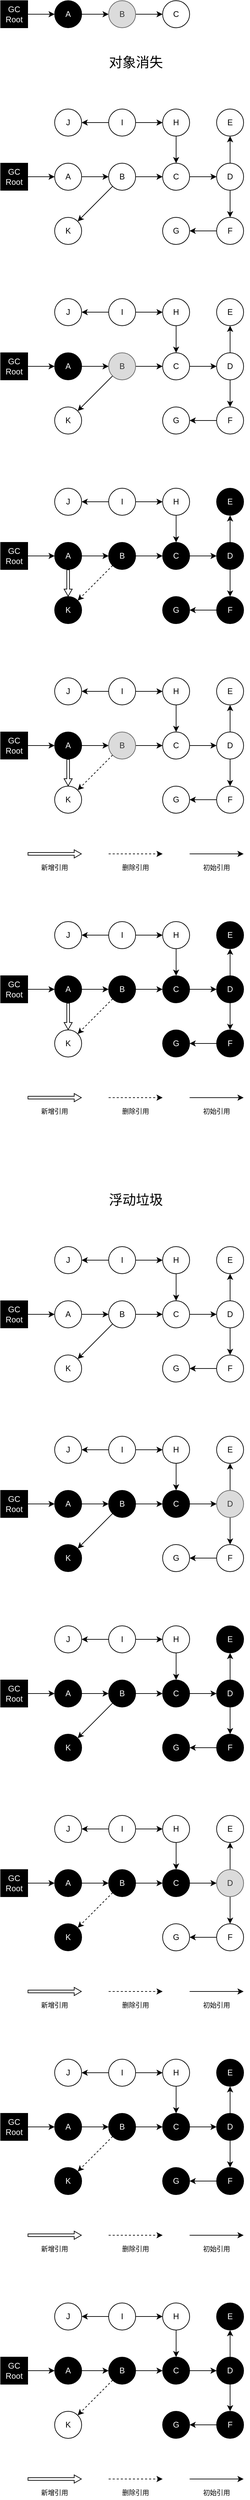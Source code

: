 <mxfile version="15.2.9" type="github">
  <diagram id="qKIUbqqgmsemp7KMwJu-" name="Page-1">
    <mxGraphModel dx="1038" dy="1047" grid="1" gridSize="10" guides="1" tooltips="1" connect="1" arrows="1" fold="1" page="1" pageScale="1" pageWidth="500" pageHeight="500" math="0" shadow="0">
      <root>
        <mxCell id="0" />
        <mxCell id="1" parent="0" />
        <mxCell id="eG-tpsc7ZjEbIQ_qfpCt-5" value="" style="edgeStyle=orthogonalEdgeStyle;rounded=0;orthogonalLoop=1;jettySize=auto;html=1;" parent="1" source="eG-tpsc7ZjEbIQ_qfpCt-1" target="eG-tpsc7ZjEbIQ_qfpCt-2" edge="1">
          <mxGeometry relative="1" as="geometry" />
        </mxCell>
        <mxCell id="eG-tpsc7ZjEbIQ_qfpCt-1" value="&lt;font color=&quot;#ffffff&quot;&gt;GC Root&lt;/font&gt;" style="whiteSpace=wrap;html=1;aspect=fixed;fillColor=#000000;" parent="1" vertex="1">
          <mxGeometry x="40" y="-40" width="40" height="40" as="geometry" />
        </mxCell>
        <mxCell id="eG-tpsc7ZjEbIQ_qfpCt-6" value="" style="edgeStyle=orthogonalEdgeStyle;rounded=0;orthogonalLoop=1;jettySize=auto;html=1;" parent="1" source="eG-tpsc7ZjEbIQ_qfpCt-2" target="eG-tpsc7ZjEbIQ_qfpCt-3" edge="1">
          <mxGeometry relative="1" as="geometry" />
        </mxCell>
        <mxCell id="eG-tpsc7ZjEbIQ_qfpCt-2" value="&lt;font color=&quot;#ffffff&quot;&gt;A&lt;/font&gt;" style="ellipse;whiteSpace=wrap;html=1;aspect=fixed;fillColor=#000000;" parent="1" vertex="1">
          <mxGeometry x="120" y="-40" width="40" height="40" as="geometry" />
        </mxCell>
        <mxCell id="eG-tpsc7ZjEbIQ_qfpCt-7" value="" style="edgeStyle=orthogonalEdgeStyle;rounded=0;orthogonalLoop=1;jettySize=auto;html=1;" parent="1" source="eG-tpsc7ZjEbIQ_qfpCt-3" target="eG-tpsc7ZjEbIQ_qfpCt-4" edge="1">
          <mxGeometry relative="1" as="geometry" />
        </mxCell>
        <mxCell id="eG-tpsc7ZjEbIQ_qfpCt-3" value="B" style="ellipse;whiteSpace=wrap;html=1;aspect=fixed;fillColor=#DBDBDB;strokeColor=#666666;fontColor=#333333;" parent="1" vertex="1">
          <mxGeometry x="200" y="-40" width="40" height="40" as="geometry" />
        </mxCell>
        <mxCell id="eG-tpsc7ZjEbIQ_qfpCt-4" value="C" style="ellipse;whiteSpace=wrap;html=1;aspect=fixed;" parent="1" vertex="1">
          <mxGeometry x="280" y="-40" width="40" height="40" as="geometry" />
        </mxCell>
        <mxCell id="eG-tpsc7ZjEbIQ_qfpCt-20" value="" style="edgeStyle=orthogonalEdgeStyle;rounded=0;orthogonalLoop=1;jettySize=auto;html=1;" parent="1" source="eG-tpsc7ZjEbIQ_qfpCt-8" target="eG-tpsc7ZjEbIQ_qfpCt-9" edge="1">
          <mxGeometry relative="1" as="geometry" />
        </mxCell>
        <mxCell id="eG-tpsc7ZjEbIQ_qfpCt-8" value="&lt;font color=&quot;#ffffff&quot;&gt;GC Root&lt;/font&gt;" style="whiteSpace=wrap;html=1;aspect=fixed;fillColor=#000000;" parent="1" vertex="1">
          <mxGeometry x="40" y="200" width="40" height="40" as="geometry" />
        </mxCell>
        <mxCell id="eG-tpsc7ZjEbIQ_qfpCt-21" value="" style="edgeStyle=orthogonalEdgeStyle;rounded=0;orthogonalLoop=1;jettySize=auto;html=1;fontColor=#000000;" parent="1" source="eG-tpsc7ZjEbIQ_qfpCt-9" target="eG-tpsc7ZjEbIQ_qfpCt-10" edge="1">
          <mxGeometry relative="1" as="geometry" />
        </mxCell>
        <mxCell id="eG-tpsc7ZjEbIQ_qfpCt-9" value="&lt;font&gt;A&lt;/font&gt;" style="ellipse;whiteSpace=wrap;html=1;aspect=fixed;fontColor=#000000;" parent="1" vertex="1">
          <mxGeometry x="120" y="200" width="40" height="40" as="geometry" />
        </mxCell>
        <mxCell id="eG-tpsc7ZjEbIQ_qfpCt-22" value="" style="edgeStyle=orthogonalEdgeStyle;rounded=0;orthogonalLoop=1;jettySize=auto;html=1;fontColor=#000000;" parent="1" source="eG-tpsc7ZjEbIQ_qfpCt-10" target="eG-tpsc7ZjEbIQ_qfpCt-11" edge="1">
          <mxGeometry relative="1" as="geometry" />
        </mxCell>
        <mxCell id="eG-tpsc7ZjEbIQ_qfpCt-27" style="rounded=0;orthogonalLoop=1;jettySize=auto;html=1;entryX=1;entryY=0;entryDx=0;entryDy=0;fontColor=#000000;" parent="1" source="eG-tpsc7ZjEbIQ_qfpCt-10" target="eG-tpsc7ZjEbIQ_qfpCt-16" edge="1">
          <mxGeometry relative="1" as="geometry" />
        </mxCell>
        <mxCell id="eG-tpsc7ZjEbIQ_qfpCt-10" value="&lt;font&gt;B&lt;/font&gt;" style="ellipse;whiteSpace=wrap;html=1;aspect=fixed;fontColor=#000000;" parent="1" vertex="1">
          <mxGeometry x="200" y="200" width="40" height="40" as="geometry" />
        </mxCell>
        <mxCell id="eG-tpsc7ZjEbIQ_qfpCt-23" value="" style="edgeStyle=orthogonalEdgeStyle;rounded=0;orthogonalLoop=1;jettySize=auto;html=1;fontColor=#000000;" parent="1" source="eG-tpsc7ZjEbIQ_qfpCt-11" target="eG-tpsc7ZjEbIQ_qfpCt-12" edge="1">
          <mxGeometry relative="1" as="geometry" />
        </mxCell>
        <mxCell id="eG-tpsc7ZjEbIQ_qfpCt-11" value="&lt;font&gt;C&lt;/font&gt;" style="ellipse;whiteSpace=wrap;html=1;aspect=fixed;fontColor=#000000;" parent="1" vertex="1">
          <mxGeometry x="280" y="200" width="40" height="40" as="geometry" />
        </mxCell>
        <mxCell id="eG-tpsc7ZjEbIQ_qfpCt-24" value="" style="edgeStyle=orthogonalEdgeStyle;rounded=0;orthogonalLoop=1;jettySize=auto;html=1;fontColor=#000000;" parent="1" source="eG-tpsc7ZjEbIQ_qfpCt-12" target="eG-tpsc7ZjEbIQ_qfpCt-13" edge="1">
          <mxGeometry relative="1" as="geometry" />
        </mxCell>
        <mxCell id="eG-tpsc7ZjEbIQ_qfpCt-25" value="" style="edgeStyle=orthogonalEdgeStyle;rounded=0;orthogonalLoop=1;jettySize=auto;html=1;fontColor=#000000;" parent="1" source="eG-tpsc7ZjEbIQ_qfpCt-12" target="eG-tpsc7ZjEbIQ_qfpCt-14" edge="1">
          <mxGeometry relative="1" as="geometry" />
        </mxCell>
        <mxCell id="eG-tpsc7ZjEbIQ_qfpCt-12" value="&lt;font&gt;D&lt;/font&gt;" style="ellipse;whiteSpace=wrap;html=1;aspect=fixed;fontColor=#000000;" parent="1" vertex="1">
          <mxGeometry x="360" y="200" width="40" height="40" as="geometry" />
        </mxCell>
        <mxCell id="eG-tpsc7ZjEbIQ_qfpCt-13" value="&lt;font&gt;E&lt;/font&gt;" style="ellipse;whiteSpace=wrap;html=1;aspect=fixed;fontColor=#000000;" parent="1" vertex="1">
          <mxGeometry x="360" y="120" width="40" height="40" as="geometry" />
        </mxCell>
        <mxCell id="eG-tpsc7ZjEbIQ_qfpCt-26" value="" style="edgeStyle=orthogonalEdgeStyle;rounded=0;orthogonalLoop=1;jettySize=auto;html=1;fontColor=#000000;" parent="1" source="eG-tpsc7ZjEbIQ_qfpCt-14" target="eG-tpsc7ZjEbIQ_qfpCt-15" edge="1">
          <mxGeometry relative="1" as="geometry" />
        </mxCell>
        <mxCell id="eG-tpsc7ZjEbIQ_qfpCt-14" value="&lt;font&gt;F&lt;/font&gt;" style="ellipse;whiteSpace=wrap;html=1;aspect=fixed;fontColor=#000000;" parent="1" vertex="1">
          <mxGeometry x="360" y="280" width="40" height="40" as="geometry" />
        </mxCell>
        <mxCell id="eG-tpsc7ZjEbIQ_qfpCt-15" value="&lt;font&gt;G&lt;/font&gt;" style="ellipse;whiteSpace=wrap;html=1;aspect=fixed;fontColor=#000000;" parent="1" vertex="1">
          <mxGeometry x="280" y="280" width="40" height="40" as="geometry" />
        </mxCell>
        <mxCell id="eG-tpsc7ZjEbIQ_qfpCt-16" value="&lt;font&gt;K&lt;/font&gt;" style="ellipse;whiteSpace=wrap;html=1;aspect=fixed;fontColor=#000000;" parent="1" vertex="1">
          <mxGeometry x="120" y="280" width="40" height="40" as="geometry" />
        </mxCell>
        <mxCell id="eG-tpsc7ZjEbIQ_qfpCt-30" value="" style="edgeStyle=none;rounded=0;orthogonalLoop=1;jettySize=auto;html=1;fontColor=#000000;" parent="1" source="eG-tpsc7ZjEbIQ_qfpCt-17" target="eG-tpsc7ZjEbIQ_qfpCt-11" edge="1">
          <mxGeometry relative="1" as="geometry" />
        </mxCell>
        <mxCell id="eG-tpsc7ZjEbIQ_qfpCt-17" value="H" style="ellipse;whiteSpace=wrap;html=1;aspect=fixed;fontColor=#000000;" parent="1" vertex="1">
          <mxGeometry x="280" y="120" width="40" height="40" as="geometry" />
        </mxCell>
        <mxCell id="eG-tpsc7ZjEbIQ_qfpCt-28" value="" style="edgeStyle=none;rounded=0;orthogonalLoop=1;jettySize=auto;html=1;fontColor=#000000;" parent="1" source="eG-tpsc7ZjEbIQ_qfpCt-18" target="eG-tpsc7ZjEbIQ_qfpCt-19" edge="1">
          <mxGeometry relative="1" as="geometry" />
        </mxCell>
        <mxCell id="eG-tpsc7ZjEbIQ_qfpCt-29" value="" style="edgeStyle=none;rounded=0;orthogonalLoop=1;jettySize=auto;html=1;fontColor=#000000;" parent="1" source="eG-tpsc7ZjEbIQ_qfpCt-18" target="eG-tpsc7ZjEbIQ_qfpCt-17" edge="1">
          <mxGeometry relative="1" as="geometry" />
        </mxCell>
        <mxCell id="eG-tpsc7ZjEbIQ_qfpCt-18" value="I" style="ellipse;whiteSpace=wrap;html=1;aspect=fixed;fontColor=#000000;" parent="1" vertex="1">
          <mxGeometry x="200" y="120" width="40" height="40" as="geometry" />
        </mxCell>
        <mxCell id="eG-tpsc7ZjEbIQ_qfpCt-19" value="J" style="ellipse;whiteSpace=wrap;html=1;aspect=fixed;fontColor=#000000;" parent="1" vertex="1">
          <mxGeometry x="120" y="120" width="40" height="40" as="geometry" />
        </mxCell>
        <mxCell id="eG-tpsc7ZjEbIQ_qfpCt-31" value="" style="edgeStyle=orthogonalEdgeStyle;rounded=0;orthogonalLoop=1;jettySize=auto;html=1;" parent="1" source="eG-tpsc7ZjEbIQ_qfpCt-32" target="eG-tpsc7ZjEbIQ_qfpCt-34" edge="1">
          <mxGeometry relative="1" as="geometry" />
        </mxCell>
        <mxCell id="eG-tpsc7ZjEbIQ_qfpCt-32" value="&lt;font color=&quot;#ffffff&quot;&gt;GC Root&lt;/font&gt;" style="whiteSpace=wrap;html=1;aspect=fixed;fillColor=#000000;" parent="1" vertex="1">
          <mxGeometry x="40" y="480" width="40" height="40" as="geometry" />
        </mxCell>
        <mxCell id="eG-tpsc7ZjEbIQ_qfpCt-33" value="" style="edgeStyle=orthogonalEdgeStyle;orthogonalLoop=1;jettySize=auto;html=1;fontColor=#FFFFFF;fontSize=12;fillColor=#000000;" parent="1" source="eG-tpsc7ZjEbIQ_qfpCt-34" target="eG-tpsc7ZjEbIQ_qfpCt-37" edge="1">
          <mxGeometry relative="1" as="geometry" />
        </mxCell>
        <mxCell id="eG-tpsc7ZjEbIQ_qfpCt-34" value="&lt;font&gt;A&lt;/font&gt;" style="ellipse;whiteSpace=wrap;html=1;aspect=fixed;fontColor=#FFFFFF;fillColor=#000000;" parent="1" vertex="1">
          <mxGeometry x="120" y="480" width="40" height="40" as="geometry" />
        </mxCell>
        <mxCell id="eG-tpsc7ZjEbIQ_qfpCt-35" value="" style="edgeStyle=orthogonalEdgeStyle;rounded=0;orthogonalLoop=1;jettySize=auto;html=1;fontColor=#000000;" parent="1" source="eG-tpsc7ZjEbIQ_qfpCt-37" target="eG-tpsc7ZjEbIQ_qfpCt-39" edge="1">
          <mxGeometry relative="1" as="geometry" />
        </mxCell>
        <mxCell id="eG-tpsc7ZjEbIQ_qfpCt-36" style="rounded=0;orthogonalLoop=1;jettySize=auto;html=1;entryX=1;entryY=0;entryDx=0;entryDy=0;fontColor=#000000;" parent="1" source="eG-tpsc7ZjEbIQ_qfpCt-37" target="eG-tpsc7ZjEbIQ_qfpCt-47" edge="1">
          <mxGeometry relative="1" as="geometry" />
        </mxCell>
        <mxCell id="eG-tpsc7ZjEbIQ_qfpCt-37" value="&lt;font&gt;B&lt;/font&gt;" style="ellipse;whiteSpace=wrap;html=1;aspect=fixed;fontColor=#333333;fillColor=#DBDBDB;strokeColor=#666666;" parent="1" vertex="1">
          <mxGeometry x="200" y="480" width="40" height="40" as="geometry" />
        </mxCell>
        <mxCell id="eG-tpsc7ZjEbIQ_qfpCt-38" value="" style="edgeStyle=orthogonalEdgeStyle;rounded=0;orthogonalLoop=1;jettySize=auto;html=1;fontColor=#000000;" parent="1" source="eG-tpsc7ZjEbIQ_qfpCt-39" target="eG-tpsc7ZjEbIQ_qfpCt-42" edge="1">
          <mxGeometry relative="1" as="geometry" />
        </mxCell>
        <mxCell id="eG-tpsc7ZjEbIQ_qfpCt-39" value="&lt;font&gt;C&lt;/font&gt;" style="ellipse;whiteSpace=wrap;html=1;aspect=fixed;fontColor=#000000;strokeColor=#000000;fillColor=#ffffff;" parent="1" vertex="1">
          <mxGeometry x="280" y="480" width="40" height="40" as="geometry" />
        </mxCell>
        <mxCell id="eG-tpsc7ZjEbIQ_qfpCt-40" value="" style="edgeStyle=orthogonalEdgeStyle;rounded=0;orthogonalLoop=1;jettySize=auto;html=1;fontColor=#000000;" parent="1" source="eG-tpsc7ZjEbIQ_qfpCt-42" target="eG-tpsc7ZjEbIQ_qfpCt-43" edge="1">
          <mxGeometry relative="1" as="geometry" />
        </mxCell>
        <mxCell id="eG-tpsc7ZjEbIQ_qfpCt-41" value="" style="edgeStyle=orthogonalEdgeStyle;rounded=0;orthogonalLoop=1;jettySize=auto;html=1;fontColor=#000000;" parent="1" source="eG-tpsc7ZjEbIQ_qfpCt-42" target="eG-tpsc7ZjEbIQ_qfpCt-45" edge="1">
          <mxGeometry relative="1" as="geometry" />
        </mxCell>
        <mxCell id="eG-tpsc7ZjEbIQ_qfpCt-42" value="&lt;font&gt;D&lt;/font&gt;" style="ellipse;whiteSpace=wrap;html=1;aspect=fixed;fontColor=#000000;" parent="1" vertex="1">
          <mxGeometry x="360" y="480" width="40" height="40" as="geometry" />
        </mxCell>
        <mxCell id="eG-tpsc7ZjEbIQ_qfpCt-43" value="&lt;font&gt;E&lt;/font&gt;" style="ellipse;whiteSpace=wrap;html=1;aspect=fixed;fontColor=#000000;" parent="1" vertex="1">
          <mxGeometry x="360" y="400" width="40" height="40" as="geometry" />
        </mxCell>
        <mxCell id="eG-tpsc7ZjEbIQ_qfpCt-44" value="" style="edgeStyle=orthogonalEdgeStyle;rounded=0;orthogonalLoop=1;jettySize=auto;html=1;fontColor=#000000;" parent="1" source="eG-tpsc7ZjEbIQ_qfpCt-45" target="eG-tpsc7ZjEbIQ_qfpCt-46" edge="1">
          <mxGeometry relative="1" as="geometry" />
        </mxCell>
        <mxCell id="eG-tpsc7ZjEbIQ_qfpCt-45" value="&lt;font&gt;F&lt;/font&gt;" style="ellipse;whiteSpace=wrap;html=1;aspect=fixed;fontColor=#000000;" parent="1" vertex="1">
          <mxGeometry x="360" y="560" width="40" height="40" as="geometry" />
        </mxCell>
        <mxCell id="eG-tpsc7ZjEbIQ_qfpCt-46" value="&lt;font&gt;G&lt;/font&gt;" style="ellipse;whiteSpace=wrap;html=1;aspect=fixed;fontColor=#000000;" parent="1" vertex="1">
          <mxGeometry x="280" y="560" width="40" height="40" as="geometry" />
        </mxCell>
        <mxCell id="eG-tpsc7ZjEbIQ_qfpCt-47" value="&lt;font&gt;K&lt;/font&gt;" style="ellipse;whiteSpace=wrap;html=1;aspect=fixed;fontColor=#000000;strokeColor=#000000;fillColor=#ffffff;" parent="1" vertex="1">
          <mxGeometry x="120" y="560" width="40" height="40" as="geometry" />
        </mxCell>
        <mxCell id="eG-tpsc7ZjEbIQ_qfpCt-48" value="" style="edgeStyle=none;rounded=0;orthogonalLoop=1;jettySize=auto;html=1;fontColor=#000000;" parent="1" source="eG-tpsc7ZjEbIQ_qfpCt-49" target="eG-tpsc7ZjEbIQ_qfpCt-39" edge="1">
          <mxGeometry relative="1" as="geometry" />
        </mxCell>
        <mxCell id="eG-tpsc7ZjEbIQ_qfpCt-49" value="H" style="ellipse;whiteSpace=wrap;html=1;aspect=fixed;fontColor=#000000;" parent="1" vertex="1">
          <mxGeometry x="280" y="400" width="40" height="40" as="geometry" />
        </mxCell>
        <mxCell id="eG-tpsc7ZjEbIQ_qfpCt-50" value="" style="edgeStyle=none;rounded=0;orthogonalLoop=1;jettySize=auto;html=1;fontColor=#000000;" parent="1" source="eG-tpsc7ZjEbIQ_qfpCt-52" target="eG-tpsc7ZjEbIQ_qfpCt-53" edge="1">
          <mxGeometry relative="1" as="geometry" />
        </mxCell>
        <mxCell id="eG-tpsc7ZjEbIQ_qfpCt-51" value="" style="edgeStyle=none;rounded=0;orthogonalLoop=1;jettySize=auto;html=1;fontColor=#000000;" parent="1" source="eG-tpsc7ZjEbIQ_qfpCt-52" target="eG-tpsc7ZjEbIQ_qfpCt-49" edge="1">
          <mxGeometry relative="1" as="geometry" />
        </mxCell>
        <mxCell id="eG-tpsc7ZjEbIQ_qfpCt-52" value="I" style="ellipse;whiteSpace=wrap;html=1;aspect=fixed;fontColor=#000000;" parent="1" vertex="1">
          <mxGeometry x="200" y="400" width="40" height="40" as="geometry" />
        </mxCell>
        <mxCell id="eG-tpsc7ZjEbIQ_qfpCt-53" value="J" style="ellipse;whiteSpace=wrap;html=1;aspect=fixed;fontColor=#000000;" parent="1" vertex="1">
          <mxGeometry x="120" y="400" width="40" height="40" as="geometry" />
        </mxCell>
        <mxCell id="eG-tpsc7ZjEbIQ_qfpCt-54" value="" style="edgeStyle=orthogonalEdgeStyle;rounded=0;orthogonalLoop=1;jettySize=auto;html=1;" parent="1" source="eG-tpsc7ZjEbIQ_qfpCt-55" target="eG-tpsc7ZjEbIQ_qfpCt-57" edge="1">
          <mxGeometry relative="1" as="geometry" />
        </mxCell>
        <mxCell id="eG-tpsc7ZjEbIQ_qfpCt-55" value="&lt;font color=&quot;#ffffff&quot;&gt;GC Root&lt;/font&gt;" style="whiteSpace=wrap;html=1;aspect=fixed;fillColor=#000000;" parent="1" vertex="1">
          <mxGeometry x="40" y="760" width="40" height="40" as="geometry" />
        </mxCell>
        <mxCell id="eG-tpsc7ZjEbIQ_qfpCt-56" value="" style="edgeStyle=orthogonalEdgeStyle;orthogonalLoop=1;jettySize=auto;html=1;fontColor=#FFFFFF;fontSize=12;fillColor=#000000;" parent="1" source="eG-tpsc7ZjEbIQ_qfpCt-57" target="eG-tpsc7ZjEbIQ_qfpCt-60" edge="1">
          <mxGeometry relative="1" as="geometry" />
        </mxCell>
        <mxCell id="eG-tpsc7ZjEbIQ_qfpCt-57" value="&lt;font&gt;A&lt;/font&gt;" style="ellipse;whiteSpace=wrap;html=1;aspect=fixed;fontColor=#FFFFFF;fillColor=#000000;" parent="1" vertex="1">
          <mxGeometry x="120" y="760" width="40" height="40" as="geometry" />
        </mxCell>
        <mxCell id="eG-tpsc7ZjEbIQ_qfpCt-58" value="" style="edgeStyle=orthogonalEdgeStyle;rounded=0;orthogonalLoop=1;jettySize=auto;html=1;fontColor=#000000;" parent="1" source="eG-tpsc7ZjEbIQ_qfpCt-60" target="eG-tpsc7ZjEbIQ_qfpCt-62" edge="1">
          <mxGeometry relative="1" as="geometry" />
        </mxCell>
        <mxCell id="eG-tpsc7ZjEbIQ_qfpCt-59" style="rounded=0;orthogonalLoop=1;jettySize=auto;html=1;entryX=1;entryY=0;entryDx=0;entryDy=0;fontColor=#000000;dashed=1;" parent="1" source="eG-tpsc7ZjEbIQ_qfpCt-60" target="eG-tpsc7ZjEbIQ_qfpCt-70" edge="1">
          <mxGeometry relative="1" as="geometry" />
        </mxCell>
        <mxCell id="eG-tpsc7ZjEbIQ_qfpCt-60" value="&lt;font&gt;B&lt;/font&gt;" style="ellipse;whiteSpace=wrap;html=1;aspect=fixed;fontColor=#FFFFFF;fillColor=#000000;" parent="1" vertex="1">
          <mxGeometry x="200" y="760" width="40" height="40" as="geometry" />
        </mxCell>
        <mxCell id="eG-tpsc7ZjEbIQ_qfpCt-61" value="" style="edgeStyle=orthogonalEdgeStyle;orthogonalLoop=1;jettySize=auto;html=1;fontColor=#FFFFFF;fontSize=12;fillColor=#000000;" parent="1" source="eG-tpsc7ZjEbIQ_qfpCt-62" target="eG-tpsc7ZjEbIQ_qfpCt-65" edge="1">
          <mxGeometry relative="1" as="geometry" />
        </mxCell>
        <mxCell id="eG-tpsc7ZjEbIQ_qfpCt-62" value="&lt;font&gt;C&lt;/font&gt;" style="ellipse;whiteSpace=wrap;html=1;aspect=fixed;fontColor=#FFFFFF;strokeColor=#000000;fillColor=#000000;" parent="1" vertex="1">
          <mxGeometry x="280" y="760" width="40" height="40" as="geometry" />
        </mxCell>
        <mxCell id="eG-tpsc7ZjEbIQ_qfpCt-63" value="" style="edgeStyle=orthogonalEdgeStyle;orthogonalLoop=1;jettySize=auto;html=1;fontColor=#FFFFFF;fontSize=12;fillColor=#000000;" parent="1" source="eG-tpsc7ZjEbIQ_qfpCt-65" target="eG-tpsc7ZjEbIQ_qfpCt-66" edge="1">
          <mxGeometry relative="1" as="geometry" />
        </mxCell>
        <mxCell id="eG-tpsc7ZjEbIQ_qfpCt-64" value="" style="edgeStyle=orthogonalEdgeStyle;orthogonalLoop=1;jettySize=auto;html=1;fontColor=#FFFFFF;fontSize=12;fillColor=#000000;" parent="1" source="eG-tpsc7ZjEbIQ_qfpCt-65" target="eG-tpsc7ZjEbIQ_qfpCt-68" edge="1">
          <mxGeometry relative="1" as="geometry" />
        </mxCell>
        <mxCell id="eG-tpsc7ZjEbIQ_qfpCt-65" value="&lt;font&gt;D&lt;/font&gt;" style="ellipse;whiteSpace=wrap;html=1;aspect=fixed;fontColor=#FFFFFF;fillColor=#000000;" parent="1" vertex="1">
          <mxGeometry x="360" y="760" width="40" height="40" as="geometry" />
        </mxCell>
        <mxCell id="eG-tpsc7ZjEbIQ_qfpCt-66" value="&lt;font&gt;E&lt;/font&gt;" style="ellipse;whiteSpace=wrap;html=1;aspect=fixed;fontColor=#FFFFFF;fillColor=#000000;" parent="1" vertex="1">
          <mxGeometry x="360" y="680" width="40" height="40" as="geometry" />
        </mxCell>
        <mxCell id="eG-tpsc7ZjEbIQ_qfpCt-67" value="" style="edgeStyle=orthogonalEdgeStyle;orthogonalLoop=1;jettySize=auto;html=1;fontColor=#FFFFFF;fontSize=12;fillColor=#000000;" parent="1" source="eG-tpsc7ZjEbIQ_qfpCt-68" target="eG-tpsc7ZjEbIQ_qfpCt-69" edge="1">
          <mxGeometry relative="1" as="geometry" />
        </mxCell>
        <mxCell id="eG-tpsc7ZjEbIQ_qfpCt-68" value="&lt;font&gt;F&lt;/font&gt;" style="ellipse;whiteSpace=wrap;html=1;aspect=fixed;fontColor=#FFFFFF;fillColor=#000000;" parent="1" vertex="1">
          <mxGeometry x="360" y="840" width="40" height="40" as="geometry" />
        </mxCell>
        <mxCell id="eG-tpsc7ZjEbIQ_qfpCt-69" value="&lt;font&gt;G&lt;/font&gt;" style="ellipse;whiteSpace=wrap;html=1;aspect=fixed;fontColor=#FFFFFF;fillColor=#000000;" parent="1" vertex="1">
          <mxGeometry x="280" y="840" width="40" height="40" as="geometry" />
        </mxCell>
        <mxCell id="eG-tpsc7ZjEbIQ_qfpCt-70" value="&lt;font&gt;K&lt;/font&gt;" style="ellipse;whiteSpace=wrap;html=1;aspect=fixed;fontColor=#FFFFFF;strokeColor=#000000;fillColor=#000000;" parent="1" vertex="1">
          <mxGeometry x="120" y="840" width="40" height="40" as="geometry" />
        </mxCell>
        <mxCell id="eG-tpsc7ZjEbIQ_qfpCt-71" value="" style="edgeStyle=none;rounded=0;orthogonalLoop=1;jettySize=auto;html=1;fontColor=#000000;" parent="1" source="eG-tpsc7ZjEbIQ_qfpCt-72" target="eG-tpsc7ZjEbIQ_qfpCt-62" edge="1">
          <mxGeometry relative="1" as="geometry" />
        </mxCell>
        <mxCell id="eG-tpsc7ZjEbIQ_qfpCt-72" value="H" style="ellipse;whiteSpace=wrap;html=1;aspect=fixed;fontColor=#000000;" parent="1" vertex="1">
          <mxGeometry x="280" y="680" width="40" height="40" as="geometry" />
        </mxCell>
        <mxCell id="eG-tpsc7ZjEbIQ_qfpCt-73" value="" style="edgeStyle=none;rounded=0;orthogonalLoop=1;jettySize=auto;html=1;fontColor=#000000;" parent="1" source="eG-tpsc7ZjEbIQ_qfpCt-75" target="eG-tpsc7ZjEbIQ_qfpCt-76" edge="1">
          <mxGeometry relative="1" as="geometry" />
        </mxCell>
        <mxCell id="eG-tpsc7ZjEbIQ_qfpCt-74" value="" style="edgeStyle=none;rounded=0;orthogonalLoop=1;jettySize=auto;html=1;fontColor=#000000;" parent="1" source="eG-tpsc7ZjEbIQ_qfpCt-75" target="eG-tpsc7ZjEbIQ_qfpCt-72" edge="1">
          <mxGeometry relative="1" as="geometry" />
        </mxCell>
        <mxCell id="eG-tpsc7ZjEbIQ_qfpCt-75" value="I" style="ellipse;whiteSpace=wrap;html=1;aspect=fixed;fontColor=#000000;" parent="1" vertex="1">
          <mxGeometry x="200" y="680" width="40" height="40" as="geometry" />
        </mxCell>
        <mxCell id="eG-tpsc7ZjEbIQ_qfpCt-76" value="J" style="ellipse;whiteSpace=wrap;html=1;aspect=fixed;fontColor=#000000;" parent="1" vertex="1">
          <mxGeometry x="120" y="680" width="40" height="40" as="geometry" />
        </mxCell>
        <mxCell id="eG-tpsc7ZjEbIQ_qfpCt-77" value="" style="edgeStyle=orthogonalEdgeStyle;rounded=0;orthogonalLoop=1;jettySize=auto;html=1;" parent="1" source="eG-tpsc7ZjEbIQ_qfpCt-78" target="eG-tpsc7ZjEbIQ_qfpCt-80" edge="1">
          <mxGeometry relative="1" as="geometry" />
        </mxCell>
        <mxCell id="eG-tpsc7ZjEbIQ_qfpCt-78" value="&lt;font color=&quot;#ffffff&quot;&gt;GC Root&lt;/font&gt;" style="whiteSpace=wrap;html=1;aspect=fixed;fillColor=#000000;" parent="1" vertex="1">
          <mxGeometry x="40" y="1040" width="40" height="40" as="geometry" />
        </mxCell>
        <mxCell id="eG-tpsc7ZjEbIQ_qfpCt-79" value="" style="edgeStyle=orthogonalEdgeStyle;orthogonalLoop=1;jettySize=auto;html=1;fontColor=#FFFFFF;fontSize=12;fillColor=#000000;" parent="1" source="eG-tpsc7ZjEbIQ_qfpCt-80" target="eG-tpsc7ZjEbIQ_qfpCt-83" edge="1">
          <mxGeometry relative="1" as="geometry" />
        </mxCell>
        <mxCell id="eG-tpsc7ZjEbIQ_qfpCt-100" value="" style="edgeStyle=none;rounded=0;orthogonalLoop=1;jettySize=auto;html=1;fontColor=#FFFFFF;shape=flexArrow;width=4;endSize=3.187;endWidth=7;" parent="1" source="eG-tpsc7ZjEbIQ_qfpCt-80" target="eG-tpsc7ZjEbIQ_qfpCt-93" edge="1">
          <mxGeometry relative="1" as="geometry" />
        </mxCell>
        <mxCell id="eG-tpsc7ZjEbIQ_qfpCt-80" value="&lt;font&gt;A&lt;/font&gt;" style="ellipse;whiteSpace=wrap;html=1;aspect=fixed;fontColor=#FFFFFF;fillColor=#000000;" parent="1" vertex="1">
          <mxGeometry x="120" y="1040" width="40" height="40" as="geometry" />
        </mxCell>
        <mxCell id="eG-tpsc7ZjEbIQ_qfpCt-81" value="" style="edgeStyle=orthogonalEdgeStyle;rounded=0;orthogonalLoop=1;jettySize=auto;html=1;fontColor=#000000;" parent="1" source="eG-tpsc7ZjEbIQ_qfpCt-83" target="eG-tpsc7ZjEbIQ_qfpCt-85" edge="1">
          <mxGeometry relative="1" as="geometry" />
        </mxCell>
        <mxCell id="eG-tpsc7ZjEbIQ_qfpCt-82" style="rounded=0;orthogonalLoop=1;jettySize=auto;html=1;entryX=1;entryY=0;entryDx=0;entryDy=0;fontColor=#000000;dashed=1;" parent="1" source="eG-tpsc7ZjEbIQ_qfpCt-83" target="eG-tpsc7ZjEbIQ_qfpCt-93" edge="1">
          <mxGeometry relative="1" as="geometry" />
        </mxCell>
        <mxCell id="eG-tpsc7ZjEbIQ_qfpCt-83" value="&lt;font&gt;B&lt;/font&gt;" style="ellipse;whiteSpace=wrap;html=1;aspect=fixed;fontColor=#333333;fillColor=#DBDBDB;strokeColor=#666666;" parent="1" vertex="1">
          <mxGeometry x="200" y="1040" width="40" height="40" as="geometry" />
        </mxCell>
        <mxCell id="eG-tpsc7ZjEbIQ_qfpCt-84" value="" style="edgeStyle=orthogonalEdgeStyle;orthogonalLoop=1;jettySize=auto;html=1;fontColor=#000000;fontSize=12;fillColor=#ffffff;" parent="1" source="eG-tpsc7ZjEbIQ_qfpCt-85" target="eG-tpsc7ZjEbIQ_qfpCt-88" edge="1">
          <mxGeometry relative="1" as="geometry" />
        </mxCell>
        <mxCell id="eG-tpsc7ZjEbIQ_qfpCt-85" value="&lt;font&gt;C&lt;/font&gt;" style="ellipse;whiteSpace=wrap;html=1;aspect=fixed;fontColor=#000000;strokeColor=#000000;fillColor=#ffffff;" parent="1" vertex="1">
          <mxGeometry x="280" y="1040" width="40" height="40" as="geometry" />
        </mxCell>
        <mxCell id="eG-tpsc7ZjEbIQ_qfpCt-86" value="" style="edgeStyle=orthogonalEdgeStyle;orthogonalLoop=1;jettySize=auto;html=1;fontColor=#000000;fontSize=12;fillColor=#ffffff;" parent="1" source="eG-tpsc7ZjEbIQ_qfpCt-88" target="eG-tpsc7ZjEbIQ_qfpCt-89" edge="1">
          <mxGeometry relative="1" as="geometry" />
        </mxCell>
        <mxCell id="eG-tpsc7ZjEbIQ_qfpCt-87" value="" style="edgeStyle=orthogonalEdgeStyle;orthogonalLoop=1;jettySize=auto;html=1;fontColor=#000000;fontSize=12;fillColor=#ffffff;" parent="1" source="eG-tpsc7ZjEbIQ_qfpCt-88" target="eG-tpsc7ZjEbIQ_qfpCt-91" edge="1">
          <mxGeometry relative="1" as="geometry" />
        </mxCell>
        <mxCell id="eG-tpsc7ZjEbIQ_qfpCt-88" value="&lt;font&gt;D&lt;/font&gt;" style="ellipse;whiteSpace=wrap;html=1;aspect=fixed;fontColor=#000000;fillColor=#ffffff;" parent="1" vertex="1">
          <mxGeometry x="360" y="1040" width="40" height="40" as="geometry" />
        </mxCell>
        <mxCell id="eG-tpsc7ZjEbIQ_qfpCt-89" value="&lt;font&gt;E&lt;/font&gt;" style="ellipse;whiteSpace=wrap;html=1;aspect=fixed;fontColor=#000000;fillColor=#ffffff;" parent="1" vertex="1">
          <mxGeometry x="360" y="960" width="40" height="40" as="geometry" />
        </mxCell>
        <mxCell id="eG-tpsc7ZjEbIQ_qfpCt-90" value="" style="edgeStyle=orthogonalEdgeStyle;orthogonalLoop=1;jettySize=auto;html=1;fontColor=#000000;fontSize=12;fillColor=#ffffff;" parent="1" source="eG-tpsc7ZjEbIQ_qfpCt-91" target="eG-tpsc7ZjEbIQ_qfpCt-92" edge="1">
          <mxGeometry relative="1" as="geometry" />
        </mxCell>
        <mxCell id="eG-tpsc7ZjEbIQ_qfpCt-91" value="&lt;font&gt;F&lt;/font&gt;" style="ellipse;whiteSpace=wrap;html=1;aspect=fixed;fontColor=#000000;fillColor=#ffffff;" parent="1" vertex="1">
          <mxGeometry x="360" y="1120" width="40" height="40" as="geometry" />
        </mxCell>
        <mxCell id="eG-tpsc7ZjEbIQ_qfpCt-92" value="&lt;font&gt;G&lt;/font&gt;" style="ellipse;whiteSpace=wrap;html=1;aspect=fixed;fontColor=#000000;fillColor=#ffffff;" parent="1" vertex="1">
          <mxGeometry x="280" y="1120" width="40" height="40" as="geometry" />
        </mxCell>
        <mxCell id="eG-tpsc7ZjEbIQ_qfpCt-93" value="&lt;font&gt;K&lt;/font&gt;" style="ellipse;whiteSpace=wrap;html=1;aspect=fixed;fontColor=#000000;strokeColor=#000000;fillColor=#ffffff;" parent="1" vertex="1">
          <mxGeometry x="120" y="1120" width="40" height="40" as="geometry" />
        </mxCell>
        <mxCell id="eG-tpsc7ZjEbIQ_qfpCt-94" value="" style="edgeStyle=none;orthogonalLoop=1;jettySize=auto;html=1;fontColor=#000000;fontSize=12;fillColor=#ffffff;" parent="1" source="eG-tpsc7ZjEbIQ_qfpCt-95" target="eG-tpsc7ZjEbIQ_qfpCt-85" edge="1">
          <mxGeometry relative="1" as="geometry" />
        </mxCell>
        <mxCell id="eG-tpsc7ZjEbIQ_qfpCt-95" value="H" style="ellipse;whiteSpace=wrap;html=1;aspect=fixed;fontColor=#000000;" parent="1" vertex="1">
          <mxGeometry x="280" y="960" width="40" height="40" as="geometry" />
        </mxCell>
        <mxCell id="eG-tpsc7ZjEbIQ_qfpCt-96" value="" style="edgeStyle=none;rounded=0;orthogonalLoop=1;jettySize=auto;html=1;fontColor=#000000;" parent="1" source="eG-tpsc7ZjEbIQ_qfpCt-98" target="eG-tpsc7ZjEbIQ_qfpCt-99" edge="1">
          <mxGeometry relative="1" as="geometry" />
        </mxCell>
        <mxCell id="eG-tpsc7ZjEbIQ_qfpCt-97" value="" style="edgeStyle=none;rounded=0;orthogonalLoop=1;jettySize=auto;html=1;fontColor=#000000;" parent="1" source="eG-tpsc7ZjEbIQ_qfpCt-98" target="eG-tpsc7ZjEbIQ_qfpCt-95" edge="1">
          <mxGeometry relative="1" as="geometry" />
        </mxCell>
        <mxCell id="eG-tpsc7ZjEbIQ_qfpCt-98" value="I" style="ellipse;whiteSpace=wrap;html=1;aspect=fixed;fontColor=#000000;" parent="1" vertex="1">
          <mxGeometry x="200" y="960" width="40" height="40" as="geometry" />
        </mxCell>
        <mxCell id="eG-tpsc7ZjEbIQ_qfpCt-99" value="J" style="ellipse;whiteSpace=wrap;html=1;aspect=fixed;fontColor=#000000;" parent="1" vertex="1">
          <mxGeometry x="120" y="960" width="40" height="40" as="geometry" />
        </mxCell>
        <mxCell id="eG-tpsc7ZjEbIQ_qfpCt-108" value="" style="group" parent="1" vertex="1" connectable="0">
          <mxGeometry x="80" y="1220" width="80" height="30" as="geometry" />
        </mxCell>
        <mxCell id="eG-tpsc7ZjEbIQ_qfpCt-103" value="" style="edgeStyle=none;rounded=0;orthogonalLoop=1;jettySize=auto;html=1;fontColor=#FFFFFF;shape=flexArrow;width=4;endSize=3.187;endWidth=7;" parent="eG-tpsc7ZjEbIQ_qfpCt-108" edge="1">
          <mxGeometry relative="1" as="geometry">
            <mxPoint as="sourcePoint" />
            <mxPoint x="80" as="targetPoint" />
          </mxGeometry>
        </mxCell>
        <mxCell id="eG-tpsc7ZjEbIQ_qfpCt-106" value="&lt;font color=&quot;#000000&quot; style=&quot;font-size: 10px&quot;&gt;新增引用&lt;/font&gt;" style="text;html=1;strokeColor=none;fillColor=none;align=center;verticalAlign=middle;whiteSpace=wrap;rounded=0;fontColor=#FFFFFF;" parent="eG-tpsc7ZjEbIQ_qfpCt-108" vertex="1">
          <mxGeometry x="10" y="10" width="60" height="20" as="geometry" />
        </mxCell>
        <mxCell id="eG-tpsc7ZjEbIQ_qfpCt-114" value="" style="group" parent="1" vertex="1" connectable="0">
          <mxGeometry x="200" y="1220" width="80" height="30" as="geometry" />
        </mxCell>
        <mxCell id="eG-tpsc7ZjEbIQ_qfpCt-104" style="rounded=0;orthogonalLoop=1;jettySize=auto;html=1;fontColor=#000000;dashed=1;" parent="eG-tpsc7ZjEbIQ_qfpCt-114" edge="1">
          <mxGeometry relative="1" as="geometry">
            <mxPoint as="sourcePoint" />
            <mxPoint x="80" as="targetPoint" />
          </mxGeometry>
        </mxCell>
        <mxCell id="eG-tpsc7ZjEbIQ_qfpCt-109" value="&lt;font color=&quot;#000000&quot; style=&quot;font-size: 10px&quot;&gt;删除引用&lt;/font&gt;" style="text;html=1;strokeColor=none;fillColor=none;align=center;verticalAlign=middle;whiteSpace=wrap;rounded=0;fontColor=#FFFFFF;" parent="eG-tpsc7ZjEbIQ_qfpCt-114" vertex="1">
          <mxGeometry x="10" y="10" width="60" height="20" as="geometry" />
        </mxCell>
        <mxCell id="eG-tpsc7ZjEbIQ_qfpCt-115" value="" style="group" parent="1" vertex="1" connectable="0">
          <mxGeometry x="320" y="1220" width="80" height="30" as="geometry" />
        </mxCell>
        <mxCell id="eG-tpsc7ZjEbIQ_qfpCt-105" value="" style="edgeStyle=orthogonalEdgeStyle;orthogonalLoop=1;jettySize=auto;html=1;fontColor=#FFFFFF;fontSize=12;fillColor=#000000;" parent="eG-tpsc7ZjEbIQ_qfpCt-115" edge="1">
          <mxGeometry relative="1" as="geometry">
            <mxPoint as="sourcePoint" />
            <mxPoint x="80" as="targetPoint" />
          </mxGeometry>
        </mxCell>
        <mxCell id="eG-tpsc7ZjEbIQ_qfpCt-110" value="&lt;font color=&quot;#000000&quot; style=&quot;font-size: 10px&quot;&gt;初始引用&lt;/font&gt;" style="text;html=1;strokeColor=none;fillColor=none;align=center;verticalAlign=middle;whiteSpace=wrap;rounded=0;fontColor=#FFFFFF;" parent="eG-tpsc7ZjEbIQ_qfpCt-115" vertex="1">
          <mxGeometry x="10" y="10" width="60" height="20" as="geometry" />
        </mxCell>
        <mxCell id="eG-tpsc7ZjEbIQ_qfpCt-116" value="" style="edgeStyle=orthogonalEdgeStyle;rounded=0;orthogonalLoop=1;jettySize=auto;html=1;" parent="1" source="eG-tpsc7ZjEbIQ_qfpCt-117" target="eG-tpsc7ZjEbIQ_qfpCt-120" edge="1">
          <mxGeometry relative="1" as="geometry" />
        </mxCell>
        <mxCell id="eG-tpsc7ZjEbIQ_qfpCt-117" value="&lt;font color=&quot;#ffffff&quot;&gt;GC Root&lt;/font&gt;" style="whiteSpace=wrap;html=1;aspect=fixed;fillColor=#000000;" parent="1" vertex="1">
          <mxGeometry x="40" y="1400" width="40" height="40" as="geometry" />
        </mxCell>
        <mxCell id="eG-tpsc7ZjEbIQ_qfpCt-118" value="" style="edgeStyle=orthogonalEdgeStyle;orthogonalLoop=1;jettySize=auto;html=1;fontColor=#FFFFFF;fontSize=12;fillColor=#000000;" parent="1" source="eG-tpsc7ZjEbIQ_qfpCt-120" target="eG-tpsc7ZjEbIQ_qfpCt-123" edge="1">
          <mxGeometry relative="1" as="geometry" />
        </mxCell>
        <mxCell id="eG-tpsc7ZjEbIQ_qfpCt-119" value="" style="edgeStyle=none;rounded=0;orthogonalLoop=1;jettySize=auto;html=1;fontColor=#FFFFFF;shape=flexArrow;width=4;endSize=3.187;endWidth=7;" parent="1" source="eG-tpsc7ZjEbIQ_qfpCt-120" target="eG-tpsc7ZjEbIQ_qfpCt-133" edge="1">
          <mxGeometry relative="1" as="geometry" />
        </mxCell>
        <mxCell id="eG-tpsc7ZjEbIQ_qfpCt-120" value="&lt;font&gt;A&lt;/font&gt;" style="ellipse;whiteSpace=wrap;html=1;aspect=fixed;fontColor=#FFFFFF;fillColor=#000000;" parent="1" vertex="1">
          <mxGeometry x="120" y="1400" width="40" height="40" as="geometry" />
        </mxCell>
        <mxCell id="eG-tpsc7ZjEbIQ_qfpCt-121" value="" style="edgeStyle=orthogonalEdgeStyle;orthogonalLoop=1;jettySize=auto;html=1;fontColor=#FFFFFF;fontSize=12;fillColor=#000000;" parent="1" source="eG-tpsc7ZjEbIQ_qfpCt-123" target="eG-tpsc7ZjEbIQ_qfpCt-125" edge="1">
          <mxGeometry relative="1" as="geometry" />
        </mxCell>
        <mxCell id="eG-tpsc7ZjEbIQ_qfpCt-122" style="rounded=0;orthogonalLoop=1;jettySize=auto;html=1;entryX=1;entryY=0;entryDx=0;entryDy=0;fontColor=#000000;dashed=1;" parent="1" source="eG-tpsc7ZjEbIQ_qfpCt-123" target="eG-tpsc7ZjEbIQ_qfpCt-133" edge="1">
          <mxGeometry relative="1" as="geometry" />
        </mxCell>
        <mxCell id="eG-tpsc7ZjEbIQ_qfpCt-123" value="&lt;font&gt;B&lt;/font&gt;" style="ellipse;whiteSpace=wrap;html=1;aspect=fixed;fontColor=#FFFFFF;fillColor=#000000;strokeColor=#000000;" parent="1" vertex="1">
          <mxGeometry x="200" y="1400" width="40" height="40" as="geometry" />
        </mxCell>
        <mxCell id="eG-tpsc7ZjEbIQ_qfpCt-124" value="" style="edgeStyle=orthogonalEdgeStyle;orthogonalLoop=1;jettySize=auto;html=1;fontColor=#000000;fontSize=12;fillColor=#ffffff;" parent="1" source="eG-tpsc7ZjEbIQ_qfpCt-125" target="eG-tpsc7ZjEbIQ_qfpCt-128" edge="1">
          <mxGeometry relative="1" as="geometry" />
        </mxCell>
        <mxCell id="eG-tpsc7ZjEbIQ_qfpCt-125" value="&lt;font&gt;C&lt;/font&gt;" style="ellipse;whiteSpace=wrap;html=1;aspect=fixed;fontColor=#FFFFFF;strokeColor=#000000;fillColor=#000000;" parent="1" vertex="1">
          <mxGeometry x="280" y="1400" width="40" height="40" as="geometry" />
        </mxCell>
        <mxCell id="eG-tpsc7ZjEbIQ_qfpCt-126" value="" style="edgeStyle=orthogonalEdgeStyle;orthogonalLoop=1;jettySize=auto;html=1;fontColor=#FFFFFF;fontSize=12;fillColor=#000000;" parent="1" source="eG-tpsc7ZjEbIQ_qfpCt-128" target="eG-tpsc7ZjEbIQ_qfpCt-129" edge="1">
          <mxGeometry relative="1" as="geometry" />
        </mxCell>
        <mxCell id="eG-tpsc7ZjEbIQ_qfpCt-127" value="" style="edgeStyle=orthogonalEdgeStyle;orthogonalLoop=1;jettySize=auto;html=1;fontColor=#FFFFFF;fontSize=12;fillColor=#000000;" parent="1" source="eG-tpsc7ZjEbIQ_qfpCt-128" target="eG-tpsc7ZjEbIQ_qfpCt-131" edge="1">
          <mxGeometry relative="1" as="geometry" />
        </mxCell>
        <mxCell id="eG-tpsc7ZjEbIQ_qfpCt-128" value="&lt;font&gt;D&lt;/font&gt;" style="ellipse;whiteSpace=wrap;html=1;aspect=fixed;fontColor=#FFFFFF;fillColor=#000000;strokeColor=#000000;" parent="1" vertex="1">
          <mxGeometry x="360" y="1400" width="40" height="40" as="geometry" />
        </mxCell>
        <mxCell id="eG-tpsc7ZjEbIQ_qfpCt-129" value="&lt;font&gt;E&lt;/font&gt;" style="ellipse;whiteSpace=wrap;html=1;aspect=fixed;fontColor=#FFFFFF;fillColor=#000000;" parent="1" vertex="1">
          <mxGeometry x="360" y="1320" width="40" height="40" as="geometry" />
        </mxCell>
        <mxCell id="eG-tpsc7ZjEbIQ_qfpCt-130" value="" style="edgeStyle=orthogonalEdgeStyle;orthogonalLoop=1;jettySize=auto;html=1;fontColor=#000000;fontSize=12;fillColor=#ffffff;" parent="1" source="eG-tpsc7ZjEbIQ_qfpCt-131" target="eG-tpsc7ZjEbIQ_qfpCt-132" edge="1">
          <mxGeometry relative="1" as="geometry" />
        </mxCell>
        <mxCell id="eG-tpsc7ZjEbIQ_qfpCt-131" value="&lt;font&gt;F&lt;/font&gt;" style="ellipse;whiteSpace=wrap;html=1;aspect=fixed;fontColor=#FFFFFF;fillColor=#000000;" parent="1" vertex="1">
          <mxGeometry x="360" y="1480" width="40" height="40" as="geometry" />
        </mxCell>
        <mxCell id="eG-tpsc7ZjEbIQ_qfpCt-132" value="&lt;font&gt;G&lt;/font&gt;" style="ellipse;whiteSpace=wrap;html=1;aspect=fixed;fontColor=#FFFFFF;fillColor=#000000;" parent="1" vertex="1">
          <mxGeometry x="280" y="1480" width="40" height="40" as="geometry" />
        </mxCell>
        <mxCell id="eG-tpsc7ZjEbIQ_qfpCt-133" value="&lt;font&gt;K&lt;/font&gt;" style="ellipse;whiteSpace=wrap;html=1;aspect=fixed;fontColor=#000000;strokeColor=#000000;fillColor=#ffffff;" parent="1" vertex="1">
          <mxGeometry x="120" y="1480" width="40" height="40" as="geometry" />
        </mxCell>
        <mxCell id="eG-tpsc7ZjEbIQ_qfpCt-134" value="" style="edgeStyle=none;orthogonalLoop=1;jettySize=auto;html=1;fontColor=#000000;fontSize=12;fillColor=#ffffff;" parent="1" source="eG-tpsc7ZjEbIQ_qfpCt-135" target="eG-tpsc7ZjEbIQ_qfpCt-125" edge="1">
          <mxGeometry relative="1" as="geometry" />
        </mxCell>
        <mxCell id="eG-tpsc7ZjEbIQ_qfpCt-135" value="H" style="ellipse;whiteSpace=wrap;html=1;aspect=fixed;fontColor=#000000;" parent="1" vertex="1">
          <mxGeometry x="280" y="1320" width="40" height="40" as="geometry" />
        </mxCell>
        <mxCell id="eG-tpsc7ZjEbIQ_qfpCt-136" value="" style="edgeStyle=none;rounded=0;orthogonalLoop=1;jettySize=auto;html=1;fontColor=#000000;" parent="1" source="eG-tpsc7ZjEbIQ_qfpCt-138" target="eG-tpsc7ZjEbIQ_qfpCt-139" edge="1">
          <mxGeometry relative="1" as="geometry" />
        </mxCell>
        <mxCell id="eG-tpsc7ZjEbIQ_qfpCt-137" value="" style="edgeStyle=none;rounded=0;orthogonalLoop=1;jettySize=auto;html=1;fontColor=#000000;" parent="1" source="eG-tpsc7ZjEbIQ_qfpCt-138" target="eG-tpsc7ZjEbIQ_qfpCt-135" edge="1">
          <mxGeometry relative="1" as="geometry" />
        </mxCell>
        <mxCell id="eG-tpsc7ZjEbIQ_qfpCt-138" value="I" style="ellipse;whiteSpace=wrap;html=1;aspect=fixed;fontColor=#000000;" parent="1" vertex="1">
          <mxGeometry x="200" y="1320" width="40" height="40" as="geometry" />
        </mxCell>
        <mxCell id="eG-tpsc7ZjEbIQ_qfpCt-139" value="J" style="ellipse;whiteSpace=wrap;html=1;aspect=fixed;fontColor=#000000;" parent="1" vertex="1">
          <mxGeometry x="120" y="1320" width="40" height="40" as="geometry" />
        </mxCell>
        <mxCell id="eG-tpsc7ZjEbIQ_qfpCt-140" value="" style="group" parent="1" vertex="1" connectable="0">
          <mxGeometry x="80" y="1580" width="80" height="30" as="geometry" />
        </mxCell>
        <mxCell id="eG-tpsc7ZjEbIQ_qfpCt-141" value="" style="edgeStyle=none;rounded=0;orthogonalLoop=1;jettySize=auto;html=1;fontColor=#FFFFFF;shape=flexArrow;width=4;endSize=3.187;endWidth=7;" parent="eG-tpsc7ZjEbIQ_qfpCt-140" edge="1">
          <mxGeometry relative="1" as="geometry">
            <mxPoint as="sourcePoint" />
            <mxPoint x="80" as="targetPoint" />
          </mxGeometry>
        </mxCell>
        <mxCell id="eG-tpsc7ZjEbIQ_qfpCt-142" value="&lt;font color=&quot;#000000&quot; style=&quot;font-size: 10px&quot;&gt;新增引用&lt;/font&gt;" style="text;html=1;strokeColor=none;fillColor=none;align=center;verticalAlign=middle;whiteSpace=wrap;rounded=0;fontColor=#FFFFFF;" parent="eG-tpsc7ZjEbIQ_qfpCt-140" vertex="1">
          <mxGeometry x="10" y="10" width="60" height="20" as="geometry" />
        </mxCell>
        <mxCell id="eG-tpsc7ZjEbIQ_qfpCt-143" value="" style="group" parent="1" vertex="1" connectable="0">
          <mxGeometry x="200" y="1580" width="80" height="30" as="geometry" />
        </mxCell>
        <mxCell id="eG-tpsc7ZjEbIQ_qfpCt-144" style="rounded=0;orthogonalLoop=1;jettySize=auto;html=1;fontColor=#000000;dashed=1;" parent="eG-tpsc7ZjEbIQ_qfpCt-143" edge="1">
          <mxGeometry relative="1" as="geometry">
            <mxPoint as="sourcePoint" />
            <mxPoint x="80" as="targetPoint" />
          </mxGeometry>
        </mxCell>
        <mxCell id="eG-tpsc7ZjEbIQ_qfpCt-145" value="&lt;font color=&quot;#000000&quot; style=&quot;font-size: 10px&quot;&gt;删除引用&lt;/font&gt;" style="text;html=1;strokeColor=none;fillColor=none;align=center;verticalAlign=middle;whiteSpace=wrap;rounded=0;fontColor=#FFFFFF;" parent="eG-tpsc7ZjEbIQ_qfpCt-143" vertex="1">
          <mxGeometry x="10" y="10" width="60" height="20" as="geometry" />
        </mxCell>
        <mxCell id="eG-tpsc7ZjEbIQ_qfpCt-146" value="" style="group" parent="1" vertex="1" connectable="0">
          <mxGeometry x="320" y="1580" width="80" height="30" as="geometry" />
        </mxCell>
        <mxCell id="eG-tpsc7ZjEbIQ_qfpCt-147" value="" style="edgeStyle=orthogonalEdgeStyle;orthogonalLoop=1;jettySize=auto;html=1;fontColor=#FFFFFF;fontSize=12;fillColor=#000000;" parent="eG-tpsc7ZjEbIQ_qfpCt-146" edge="1">
          <mxGeometry relative="1" as="geometry">
            <mxPoint as="sourcePoint" />
            <mxPoint x="80" as="targetPoint" />
          </mxGeometry>
        </mxCell>
        <mxCell id="eG-tpsc7ZjEbIQ_qfpCt-148" value="&lt;font color=&quot;#000000&quot; style=&quot;font-size: 10px&quot;&gt;初始引用&lt;/font&gt;" style="text;html=1;strokeColor=none;fillColor=none;align=center;verticalAlign=middle;whiteSpace=wrap;rounded=0;fontColor=#FFFFFF;" parent="eG-tpsc7ZjEbIQ_qfpCt-146" vertex="1">
          <mxGeometry x="10" y="10" width="60" height="20" as="geometry" />
        </mxCell>
        <mxCell id="m-YmG2BJVFd-W4NlR4my-1" value="&lt;font style=&quot;font-size: 20px&quot;&gt;对象消失&lt;/font&gt;" style="text;html=1;align=center;verticalAlign=middle;resizable=0;points=[];autosize=1;strokeColor=none;fillColor=none;" vertex="1" parent="1">
          <mxGeometry x="190" y="40" width="100" height="20" as="geometry" />
        </mxCell>
        <mxCell id="m-YmG2BJVFd-W4NlR4my-2" value="&lt;font style=&quot;font-size: 20px&quot;&gt;浮动垃圾&lt;/font&gt;" style="text;html=1;align=center;verticalAlign=middle;resizable=0;points=[];autosize=1;strokeColor=none;fillColor=none;" vertex="1" parent="1">
          <mxGeometry x="190" y="1720" width="100" height="20" as="geometry" />
        </mxCell>
        <mxCell id="m-YmG2BJVFd-W4NlR4my-3" value="" style="edgeStyle=orthogonalEdgeStyle;rounded=0;orthogonalLoop=1;jettySize=auto;html=1;" edge="1" parent="1" source="m-YmG2BJVFd-W4NlR4my-4" target="m-YmG2BJVFd-W4NlR4my-6">
          <mxGeometry relative="1" as="geometry" />
        </mxCell>
        <mxCell id="m-YmG2BJVFd-W4NlR4my-4" value="&lt;font color=&quot;#ffffff&quot;&gt;GC Root&lt;/font&gt;" style="whiteSpace=wrap;html=1;aspect=fixed;fillColor=#000000;" vertex="1" parent="1">
          <mxGeometry x="40" y="1880" width="40" height="40" as="geometry" />
        </mxCell>
        <mxCell id="m-YmG2BJVFd-W4NlR4my-5" value="" style="edgeStyle=orthogonalEdgeStyle;rounded=0;orthogonalLoop=1;jettySize=auto;html=1;fontColor=#000000;" edge="1" parent="1" source="m-YmG2BJVFd-W4NlR4my-6" target="m-YmG2BJVFd-W4NlR4my-9">
          <mxGeometry relative="1" as="geometry" />
        </mxCell>
        <mxCell id="m-YmG2BJVFd-W4NlR4my-6" value="&lt;font&gt;A&lt;/font&gt;" style="ellipse;whiteSpace=wrap;html=1;aspect=fixed;fontColor=#000000;" vertex="1" parent="1">
          <mxGeometry x="120" y="1880" width="40" height="40" as="geometry" />
        </mxCell>
        <mxCell id="m-YmG2BJVFd-W4NlR4my-7" value="" style="edgeStyle=orthogonalEdgeStyle;rounded=0;orthogonalLoop=1;jettySize=auto;html=1;fontColor=#000000;" edge="1" parent="1" source="m-YmG2BJVFd-W4NlR4my-9" target="m-YmG2BJVFd-W4NlR4my-11">
          <mxGeometry relative="1" as="geometry" />
        </mxCell>
        <mxCell id="m-YmG2BJVFd-W4NlR4my-8" style="rounded=0;orthogonalLoop=1;jettySize=auto;html=1;entryX=1;entryY=0;entryDx=0;entryDy=0;fontColor=#000000;" edge="1" parent="1" source="m-YmG2BJVFd-W4NlR4my-9" target="m-YmG2BJVFd-W4NlR4my-19">
          <mxGeometry relative="1" as="geometry" />
        </mxCell>
        <mxCell id="m-YmG2BJVFd-W4NlR4my-9" value="&lt;font&gt;B&lt;/font&gt;" style="ellipse;whiteSpace=wrap;html=1;aspect=fixed;fontColor=#000000;" vertex="1" parent="1">
          <mxGeometry x="200" y="1880" width="40" height="40" as="geometry" />
        </mxCell>
        <mxCell id="m-YmG2BJVFd-W4NlR4my-10" value="" style="edgeStyle=orthogonalEdgeStyle;rounded=0;orthogonalLoop=1;jettySize=auto;html=1;fontColor=#000000;" edge="1" parent="1" source="m-YmG2BJVFd-W4NlR4my-11" target="m-YmG2BJVFd-W4NlR4my-14">
          <mxGeometry relative="1" as="geometry" />
        </mxCell>
        <mxCell id="m-YmG2BJVFd-W4NlR4my-11" value="&lt;font&gt;C&lt;/font&gt;" style="ellipse;whiteSpace=wrap;html=1;aspect=fixed;fontColor=#000000;" vertex="1" parent="1">
          <mxGeometry x="280" y="1880" width="40" height="40" as="geometry" />
        </mxCell>
        <mxCell id="m-YmG2BJVFd-W4NlR4my-12" value="" style="edgeStyle=orthogonalEdgeStyle;rounded=0;orthogonalLoop=1;jettySize=auto;html=1;fontColor=#000000;" edge="1" parent="1" source="m-YmG2BJVFd-W4NlR4my-14" target="m-YmG2BJVFd-W4NlR4my-15">
          <mxGeometry relative="1" as="geometry" />
        </mxCell>
        <mxCell id="m-YmG2BJVFd-W4NlR4my-13" value="" style="edgeStyle=orthogonalEdgeStyle;rounded=0;orthogonalLoop=1;jettySize=auto;html=1;fontColor=#000000;" edge="1" parent="1" source="m-YmG2BJVFd-W4NlR4my-14" target="m-YmG2BJVFd-W4NlR4my-17">
          <mxGeometry relative="1" as="geometry" />
        </mxCell>
        <mxCell id="m-YmG2BJVFd-W4NlR4my-14" value="&lt;font&gt;D&lt;/font&gt;" style="ellipse;whiteSpace=wrap;html=1;aspect=fixed;fontColor=#000000;" vertex="1" parent="1">
          <mxGeometry x="360" y="1880" width="40" height="40" as="geometry" />
        </mxCell>
        <mxCell id="m-YmG2BJVFd-W4NlR4my-15" value="&lt;font&gt;E&lt;/font&gt;" style="ellipse;whiteSpace=wrap;html=1;aspect=fixed;fontColor=#000000;" vertex="1" parent="1">
          <mxGeometry x="360" y="1800" width="40" height="40" as="geometry" />
        </mxCell>
        <mxCell id="m-YmG2BJVFd-W4NlR4my-16" value="" style="edgeStyle=orthogonalEdgeStyle;rounded=0;orthogonalLoop=1;jettySize=auto;html=1;fontColor=#000000;" edge="1" parent="1" source="m-YmG2BJVFd-W4NlR4my-17" target="m-YmG2BJVFd-W4NlR4my-18">
          <mxGeometry relative="1" as="geometry" />
        </mxCell>
        <mxCell id="m-YmG2BJVFd-W4NlR4my-17" value="&lt;font&gt;F&lt;/font&gt;" style="ellipse;whiteSpace=wrap;html=1;aspect=fixed;fontColor=#000000;" vertex="1" parent="1">
          <mxGeometry x="360" y="1960" width="40" height="40" as="geometry" />
        </mxCell>
        <mxCell id="m-YmG2BJVFd-W4NlR4my-18" value="&lt;font&gt;G&lt;/font&gt;" style="ellipse;whiteSpace=wrap;html=1;aspect=fixed;fontColor=#000000;" vertex="1" parent="1">
          <mxGeometry x="280" y="1960" width="40" height="40" as="geometry" />
        </mxCell>
        <mxCell id="m-YmG2BJVFd-W4NlR4my-19" value="&lt;font&gt;K&lt;/font&gt;" style="ellipse;whiteSpace=wrap;html=1;aspect=fixed;fontColor=#000000;" vertex="1" parent="1">
          <mxGeometry x="120" y="1960" width="40" height="40" as="geometry" />
        </mxCell>
        <mxCell id="m-YmG2BJVFd-W4NlR4my-20" value="" style="edgeStyle=none;rounded=0;orthogonalLoop=1;jettySize=auto;html=1;fontColor=#000000;" edge="1" parent="1" source="m-YmG2BJVFd-W4NlR4my-21" target="m-YmG2BJVFd-W4NlR4my-11">
          <mxGeometry relative="1" as="geometry" />
        </mxCell>
        <mxCell id="m-YmG2BJVFd-W4NlR4my-21" value="H" style="ellipse;whiteSpace=wrap;html=1;aspect=fixed;fontColor=#000000;" vertex="1" parent="1">
          <mxGeometry x="280" y="1800" width="40" height="40" as="geometry" />
        </mxCell>
        <mxCell id="m-YmG2BJVFd-W4NlR4my-22" value="" style="edgeStyle=none;rounded=0;orthogonalLoop=1;jettySize=auto;html=1;fontColor=#000000;" edge="1" parent="1" source="m-YmG2BJVFd-W4NlR4my-24" target="m-YmG2BJVFd-W4NlR4my-25">
          <mxGeometry relative="1" as="geometry" />
        </mxCell>
        <mxCell id="m-YmG2BJVFd-W4NlR4my-23" value="" style="edgeStyle=none;rounded=0;orthogonalLoop=1;jettySize=auto;html=1;fontColor=#000000;" edge="1" parent="1" source="m-YmG2BJVFd-W4NlR4my-24" target="m-YmG2BJVFd-W4NlR4my-21">
          <mxGeometry relative="1" as="geometry" />
        </mxCell>
        <mxCell id="m-YmG2BJVFd-W4NlR4my-24" value="I" style="ellipse;whiteSpace=wrap;html=1;aspect=fixed;fontColor=#000000;" vertex="1" parent="1">
          <mxGeometry x="200" y="1800" width="40" height="40" as="geometry" />
        </mxCell>
        <mxCell id="m-YmG2BJVFd-W4NlR4my-25" value="J" style="ellipse;whiteSpace=wrap;html=1;aspect=fixed;fontColor=#000000;" vertex="1" parent="1">
          <mxGeometry x="120" y="1800" width="40" height="40" as="geometry" />
        </mxCell>
        <mxCell id="m-YmG2BJVFd-W4NlR4my-26" value="" style="edgeStyle=orthogonalEdgeStyle;rounded=0;orthogonalLoop=1;jettySize=auto;html=1;" edge="1" parent="1" source="m-YmG2BJVFd-W4NlR4my-27" target="m-YmG2BJVFd-W4NlR4my-29">
          <mxGeometry relative="1" as="geometry" />
        </mxCell>
        <mxCell id="m-YmG2BJVFd-W4NlR4my-27" value="&lt;font color=&quot;#ffffff&quot;&gt;GC Root&lt;/font&gt;" style="whiteSpace=wrap;html=1;aspect=fixed;fillColor=#000000;" vertex="1" parent="1">
          <mxGeometry x="40" y="2160" width="40" height="40" as="geometry" />
        </mxCell>
        <mxCell id="m-YmG2BJVFd-W4NlR4my-28" value="" style="edgeStyle=orthogonalEdgeStyle;orthogonalLoop=1;jettySize=auto;html=1;fontColor=#FFFFFF;fontSize=12;fillColor=#000000;" edge="1" parent="1" source="m-YmG2BJVFd-W4NlR4my-29" target="m-YmG2BJVFd-W4NlR4my-32">
          <mxGeometry relative="1" as="geometry" />
        </mxCell>
        <mxCell id="m-YmG2BJVFd-W4NlR4my-29" value="&lt;font&gt;A&lt;/font&gt;" style="ellipse;whiteSpace=wrap;html=1;aspect=fixed;fontColor=#FFFFFF;fillColor=#000000;" vertex="1" parent="1">
          <mxGeometry x="120" y="2160" width="40" height="40" as="geometry" />
        </mxCell>
        <mxCell id="m-YmG2BJVFd-W4NlR4my-30" value="" style="edgeStyle=orthogonalEdgeStyle;rounded=0;orthogonalLoop=1;jettySize=auto;html=1;fontColor=#000000;" edge="1" parent="1" source="m-YmG2BJVFd-W4NlR4my-32" target="m-YmG2BJVFd-W4NlR4my-34">
          <mxGeometry relative="1" as="geometry" />
        </mxCell>
        <mxCell id="m-YmG2BJVFd-W4NlR4my-31" style="rounded=0;orthogonalLoop=1;jettySize=auto;html=1;entryX=1;entryY=0;entryDx=0;entryDy=0;fontColor=#000000;" edge="1" parent="1" source="m-YmG2BJVFd-W4NlR4my-32" target="m-YmG2BJVFd-W4NlR4my-42">
          <mxGeometry relative="1" as="geometry" />
        </mxCell>
        <mxCell id="m-YmG2BJVFd-W4NlR4my-32" value="&lt;font&gt;B&lt;/font&gt;" style="ellipse;whiteSpace=wrap;html=1;aspect=fixed;fontColor=#FFFFFF;fillColor=#000000;" vertex="1" parent="1">
          <mxGeometry x="200" y="2160" width="40" height="40" as="geometry" />
        </mxCell>
        <mxCell id="m-YmG2BJVFd-W4NlR4my-33" value="" style="edgeStyle=orthogonalEdgeStyle;rounded=0;orthogonalLoop=1;jettySize=auto;html=1;fontColor=#000000;" edge="1" parent="1" source="m-YmG2BJVFd-W4NlR4my-34" target="m-YmG2BJVFd-W4NlR4my-37">
          <mxGeometry relative="1" as="geometry" />
        </mxCell>
        <mxCell id="m-YmG2BJVFd-W4NlR4my-34" value="&lt;font&gt;C&lt;/font&gt;" style="ellipse;whiteSpace=wrap;html=1;aspect=fixed;fontColor=#FFFFFF;strokeColor=#000000;fillColor=#000000;" vertex="1" parent="1">
          <mxGeometry x="280" y="2160" width="40" height="40" as="geometry" />
        </mxCell>
        <mxCell id="m-YmG2BJVFd-W4NlR4my-35" value="" style="edgeStyle=orthogonalEdgeStyle;rounded=0;orthogonalLoop=1;jettySize=auto;html=1;fontColor=#000000;" edge="1" parent="1" source="m-YmG2BJVFd-W4NlR4my-37" target="m-YmG2BJVFd-W4NlR4my-38">
          <mxGeometry relative="1" as="geometry" />
        </mxCell>
        <mxCell id="m-YmG2BJVFd-W4NlR4my-36" value="" style="edgeStyle=orthogonalEdgeStyle;rounded=0;orthogonalLoop=1;jettySize=auto;html=1;fontColor=#000000;" edge="1" parent="1" source="m-YmG2BJVFd-W4NlR4my-37" target="m-YmG2BJVFd-W4NlR4my-40">
          <mxGeometry relative="1" as="geometry" />
        </mxCell>
        <mxCell id="m-YmG2BJVFd-W4NlR4my-37" value="&lt;font&gt;D&lt;/font&gt;" style="ellipse;whiteSpace=wrap;html=1;aspect=fixed;fontColor=#333333;strokeColor=#666666;fillColor=#DBDBDB;" vertex="1" parent="1">
          <mxGeometry x="360" y="2160" width="40" height="40" as="geometry" />
        </mxCell>
        <mxCell id="m-YmG2BJVFd-W4NlR4my-38" value="&lt;font&gt;E&lt;/font&gt;" style="ellipse;whiteSpace=wrap;html=1;aspect=fixed;fontColor=#000000;" vertex="1" parent="1">
          <mxGeometry x="360" y="2080" width="40" height="40" as="geometry" />
        </mxCell>
        <mxCell id="m-YmG2BJVFd-W4NlR4my-39" value="" style="edgeStyle=orthogonalEdgeStyle;rounded=0;orthogonalLoop=1;jettySize=auto;html=1;fontColor=#000000;" edge="1" parent="1" source="m-YmG2BJVFd-W4NlR4my-40" target="m-YmG2BJVFd-W4NlR4my-41">
          <mxGeometry relative="1" as="geometry" />
        </mxCell>
        <mxCell id="m-YmG2BJVFd-W4NlR4my-40" value="&lt;font&gt;F&lt;/font&gt;" style="ellipse;whiteSpace=wrap;html=1;aspect=fixed;fontColor=#000000;" vertex="1" parent="1">
          <mxGeometry x="360" y="2240" width="40" height="40" as="geometry" />
        </mxCell>
        <mxCell id="m-YmG2BJVFd-W4NlR4my-41" value="&lt;font&gt;G&lt;/font&gt;" style="ellipse;whiteSpace=wrap;html=1;aspect=fixed;fontColor=#000000;" vertex="1" parent="1">
          <mxGeometry x="280" y="2240" width="40" height="40" as="geometry" />
        </mxCell>
        <mxCell id="m-YmG2BJVFd-W4NlR4my-42" value="&lt;font&gt;K&lt;/font&gt;" style="ellipse;whiteSpace=wrap;html=1;aspect=fixed;fontColor=#FFFFFF;strokeColor=#000000;fillColor=#000000;" vertex="1" parent="1">
          <mxGeometry x="120" y="2240" width="40" height="40" as="geometry" />
        </mxCell>
        <mxCell id="m-YmG2BJVFd-W4NlR4my-43" value="" style="edgeStyle=none;rounded=0;orthogonalLoop=1;jettySize=auto;html=1;fontColor=#000000;" edge="1" parent="1" source="m-YmG2BJVFd-W4NlR4my-44" target="m-YmG2BJVFd-W4NlR4my-34">
          <mxGeometry relative="1" as="geometry" />
        </mxCell>
        <mxCell id="m-YmG2BJVFd-W4NlR4my-44" value="H" style="ellipse;whiteSpace=wrap;html=1;aspect=fixed;fontColor=#000000;" vertex="1" parent="1">
          <mxGeometry x="280" y="2080" width="40" height="40" as="geometry" />
        </mxCell>
        <mxCell id="m-YmG2BJVFd-W4NlR4my-45" value="" style="edgeStyle=none;rounded=0;orthogonalLoop=1;jettySize=auto;html=1;fontColor=#000000;" edge="1" parent="1" source="m-YmG2BJVFd-W4NlR4my-47" target="m-YmG2BJVFd-W4NlR4my-48">
          <mxGeometry relative="1" as="geometry" />
        </mxCell>
        <mxCell id="m-YmG2BJVFd-W4NlR4my-46" value="" style="edgeStyle=none;rounded=0;orthogonalLoop=1;jettySize=auto;html=1;fontColor=#000000;" edge="1" parent="1" source="m-YmG2BJVFd-W4NlR4my-47" target="m-YmG2BJVFd-W4NlR4my-44">
          <mxGeometry relative="1" as="geometry" />
        </mxCell>
        <mxCell id="m-YmG2BJVFd-W4NlR4my-47" value="I" style="ellipse;whiteSpace=wrap;html=1;aspect=fixed;fontColor=#000000;" vertex="1" parent="1">
          <mxGeometry x="200" y="2080" width="40" height="40" as="geometry" />
        </mxCell>
        <mxCell id="m-YmG2BJVFd-W4NlR4my-48" value="J" style="ellipse;whiteSpace=wrap;html=1;aspect=fixed;fontColor=#000000;" vertex="1" parent="1">
          <mxGeometry x="120" y="2080" width="40" height="40" as="geometry" />
        </mxCell>
        <mxCell id="m-YmG2BJVFd-W4NlR4my-49" value="" style="edgeStyle=orthogonalEdgeStyle;rounded=0;orthogonalLoop=1;jettySize=auto;html=1;" edge="1" parent="1" source="m-YmG2BJVFd-W4NlR4my-50" target="m-YmG2BJVFd-W4NlR4my-52">
          <mxGeometry relative="1" as="geometry" />
        </mxCell>
        <mxCell id="m-YmG2BJVFd-W4NlR4my-50" value="&lt;font color=&quot;#ffffff&quot;&gt;GC Root&lt;/font&gt;" style="whiteSpace=wrap;html=1;aspect=fixed;fillColor=#000000;" vertex="1" parent="1">
          <mxGeometry x="40" y="2440" width="40" height="40" as="geometry" />
        </mxCell>
        <mxCell id="m-YmG2BJVFd-W4NlR4my-51" value="" style="edgeStyle=orthogonalEdgeStyle;orthogonalLoop=1;jettySize=auto;html=1;fontColor=#FFFFFF;fontSize=12;fillColor=#000000;" edge="1" parent="1" source="m-YmG2BJVFd-W4NlR4my-52" target="m-YmG2BJVFd-W4NlR4my-55">
          <mxGeometry relative="1" as="geometry" />
        </mxCell>
        <mxCell id="m-YmG2BJVFd-W4NlR4my-52" value="&lt;font&gt;A&lt;/font&gt;" style="ellipse;whiteSpace=wrap;html=1;aspect=fixed;fontColor=#FFFFFF;fillColor=#000000;" vertex="1" parent="1">
          <mxGeometry x="120" y="2440" width="40" height="40" as="geometry" />
        </mxCell>
        <mxCell id="m-YmG2BJVFd-W4NlR4my-53" value="" style="edgeStyle=orthogonalEdgeStyle;rounded=0;orthogonalLoop=1;jettySize=auto;html=1;fontColor=#000000;" edge="1" parent="1" source="m-YmG2BJVFd-W4NlR4my-55" target="m-YmG2BJVFd-W4NlR4my-57">
          <mxGeometry relative="1" as="geometry" />
        </mxCell>
        <mxCell id="m-YmG2BJVFd-W4NlR4my-54" style="rounded=0;orthogonalLoop=1;jettySize=auto;html=1;entryX=1;entryY=0;entryDx=0;entryDy=0;fontColor=#000000;" edge="1" parent="1" source="m-YmG2BJVFd-W4NlR4my-55" target="m-YmG2BJVFd-W4NlR4my-65">
          <mxGeometry relative="1" as="geometry" />
        </mxCell>
        <mxCell id="m-YmG2BJVFd-W4NlR4my-55" value="&lt;font&gt;B&lt;/font&gt;" style="ellipse;whiteSpace=wrap;html=1;aspect=fixed;fontColor=#FFFFFF;fillColor=#000000;" vertex="1" parent="1">
          <mxGeometry x="200" y="2440" width="40" height="40" as="geometry" />
        </mxCell>
        <mxCell id="m-YmG2BJVFd-W4NlR4my-56" value="" style="edgeStyle=orthogonalEdgeStyle;rounded=0;orthogonalLoop=1;jettySize=auto;html=1;fontColor=#000000;" edge="1" parent="1" source="m-YmG2BJVFd-W4NlR4my-57" target="m-YmG2BJVFd-W4NlR4my-60">
          <mxGeometry relative="1" as="geometry" />
        </mxCell>
        <mxCell id="m-YmG2BJVFd-W4NlR4my-57" value="&lt;font&gt;C&lt;/font&gt;" style="ellipse;whiteSpace=wrap;html=1;aspect=fixed;fontColor=#FFFFFF;strokeColor=#000000;fillColor=#000000;" vertex="1" parent="1">
          <mxGeometry x="280" y="2440" width="40" height="40" as="geometry" />
        </mxCell>
        <mxCell id="m-YmG2BJVFd-W4NlR4my-58" value="" style="edgeStyle=orthogonalEdgeStyle;orthogonalLoop=1;jettySize=auto;html=1;fontColor=#FFFFFF;fontSize=12;fillColor=#000000;" edge="1" parent="1" source="m-YmG2BJVFd-W4NlR4my-60" target="m-YmG2BJVFd-W4NlR4my-61">
          <mxGeometry relative="1" as="geometry" />
        </mxCell>
        <mxCell id="m-YmG2BJVFd-W4NlR4my-59" value="" style="edgeStyle=orthogonalEdgeStyle;orthogonalLoop=1;jettySize=auto;html=1;fontColor=#FFFFFF;fontSize=12;fillColor=#000000;" edge="1" parent="1" source="m-YmG2BJVFd-W4NlR4my-60" target="m-YmG2BJVFd-W4NlR4my-63">
          <mxGeometry relative="1" as="geometry" />
        </mxCell>
        <mxCell id="m-YmG2BJVFd-W4NlR4my-60" value="&lt;font&gt;D&lt;/font&gt;" style="ellipse;whiteSpace=wrap;html=1;aspect=fixed;fontColor=#FFFFFF;fillColor=#000000;" vertex="1" parent="1">
          <mxGeometry x="360" y="2440" width="40" height="40" as="geometry" />
        </mxCell>
        <mxCell id="m-YmG2BJVFd-W4NlR4my-61" value="&lt;font&gt;E&lt;/font&gt;" style="ellipse;whiteSpace=wrap;html=1;aspect=fixed;fontColor=#FFFFFF;fillColor=#000000;" vertex="1" parent="1">
          <mxGeometry x="360" y="2360" width="40" height="40" as="geometry" />
        </mxCell>
        <mxCell id="m-YmG2BJVFd-W4NlR4my-62" value="" style="edgeStyle=orthogonalEdgeStyle;rounded=0;orthogonalLoop=1;jettySize=auto;html=1;fontColor=#000000;" edge="1" parent="1" source="m-YmG2BJVFd-W4NlR4my-63" target="m-YmG2BJVFd-W4NlR4my-64">
          <mxGeometry relative="1" as="geometry" />
        </mxCell>
        <mxCell id="m-YmG2BJVFd-W4NlR4my-63" value="&lt;font&gt;F&lt;/font&gt;" style="ellipse;whiteSpace=wrap;html=1;aspect=fixed;fontColor=#FFFFFF;fillColor=#000000;" vertex="1" parent="1">
          <mxGeometry x="360" y="2520" width="40" height="40" as="geometry" />
        </mxCell>
        <mxCell id="m-YmG2BJVFd-W4NlR4my-64" value="&lt;font&gt;G&lt;/font&gt;" style="ellipse;whiteSpace=wrap;html=1;aspect=fixed;fontColor=#FFFFFF;fillColor=#000000;" vertex="1" parent="1">
          <mxGeometry x="280" y="2520" width="40" height="40" as="geometry" />
        </mxCell>
        <mxCell id="m-YmG2BJVFd-W4NlR4my-65" value="&lt;font&gt;K&lt;/font&gt;" style="ellipse;whiteSpace=wrap;html=1;aspect=fixed;fontColor=#FFFFFF;strokeColor=#000000;fillColor=#000000;" vertex="1" parent="1">
          <mxGeometry x="120" y="2520" width="40" height="40" as="geometry" />
        </mxCell>
        <mxCell id="m-YmG2BJVFd-W4NlR4my-66" value="" style="edgeStyle=none;rounded=0;orthogonalLoop=1;jettySize=auto;html=1;fontColor=#000000;" edge="1" parent="1" source="m-YmG2BJVFd-W4NlR4my-67" target="m-YmG2BJVFd-W4NlR4my-57">
          <mxGeometry relative="1" as="geometry" />
        </mxCell>
        <mxCell id="m-YmG2BJVFd-W4NlR4my-67" value="H" style="ellipse;whiteSpace=wrap;html=1;aspect=fixed;fontColor=#000000;" vertex="1" parent="1">
          <mxGeometry x="280" y="2360" width="40" height="40" as="geometry" />
        </mxCell>
        <mxCell id="m-YmG2BJVFd-W4NlR4my-68" value="" style="edgeStyle=none;rounded=0;orthogonalLoop=1;jettySize=auto;html=1;fontColor=#000000;" edge="1" parent="1" source="m-YmG2BJVFd-W4NlR4my-70" target="m-YmG2BJVFd-W4NlR4my-71">
          <mxGeometry relative="1" as="geometry" />
        </mxCell>
        <mxCell id="m-YmG2BJVFd-W4NlR4my-69" value="" style="edgeStyle=none;rounded=0;orthogonalLoop=1;jettySize=auto;html=1;fontColor=#000000;" edge="1" parent="1" source="m-YmG2BJVFd-W4NlR4my-70" target="m-YmG2BJVFd-W4NlR4my-67">
          <mxGeometry relative="1" as="geometry" />
        </mxCell>
        <mxCell id="m-YmG2BJVFd-W4NlR4my-70" value="I" style="ellipse;whiteSpace=wrap;html=1;aspect=fixed;fontColor=#000000;" vertex="1" parent="1">
          <mxGeometry x="200" y="2360" width="40" height="40" as="geometry" />
        </mxCell>
        <mxCell id="m-YmG2BJVFd-W4NlR4my-71" value="J" style="ellipse;whiteSpace=wrap;html=1;aspect=fixed;fontColor=#000000;" vertex="1" parent="1">
          <mxGeometry x="120" y="2360" width="40" height="40" as="geometry" />
        </mxCell>
        <mxCell id="m-YmG2BJVFd-W4NlR4my-72" value="" style="edgeStyle=orthogonalEdgeStyle;rounded=0;orthogonalLoop=1;jettySize=auto;html=1;" edge="1" parent="1" source="m-YmG2BJVFd-W4NlR4my-73" target="m-YmG2BJVFd-W4NlR4my-75">
          <mxGeometry relative="1" as="geometry" />
        </mxCell>
        <mxCell id="m-YmG2BJVFd-W4NlR4my-73" value="&lt;font color=&quot;#ffffff&quot;&gt;GC Root&lt;/font&gt;" style="whiteSpace=wrap;html=1;aspect=fixed;fillColor=#000000;" vertex="1" parent="1">
          <mxGeometry x="40" y="2720" width="40" height="40" as="geometry" />
        </mxCell>
        <mxCell id="m-YmG2BJVFd-W4NlR4my-74" value="" style="edgeStyle=orthogonalEdgeStyle;orthogonalLoop=1;jettySize=auto;html=1;fontColor=#FFFFFF;fontSize=12;fillColor=#000000;" edge="1" parent="1" source="m-YmG2BJVFd-W4NlR4my-75" target="m-YmG2BJVFd-W4NlR4my-78">
          <mxGeometry relative="1" as="geometry" />
        </mxCell>
        <mxCell id="m-YmG2BJVFd-W4NlR4my-75" value="&lt;font&gt;A&lt;/font&gt;" style="ellipse;whiteSpace=wrap;html=1;aspect=fixed;fontColor=#FFFFFF;fillColor=#000000;" vertex="1" parent="1">
          <mxGeometry x="120" y="2720" width="40" height="40" as="geometry" />
        </mxCell>
        <mxCell id="m-YmG2BJVFd-W4NlR4my-76" value="" style="edgeStyle=orthogonalEdgeStyle;rounded=0;orthogonalLoop=1;jettySize=auto;html=1;fontColor=#000000;" edge="1" parent="1" source="m-YmG2BJVFd-W4NlR4my-78" target="m-YmG2BJVFd-W4NlR4my-80">
          <mxGeometry relative="1" as="geometry" />
        </mxCell>
        <mxCell id="m-YmG2BJVFd-W4NlR4my-77" style="rounded=0;orthogonalLoop=1;jettySize=auto;html=1;entryX=1;entryY=0;entryDx=0;entryDy=0;fontColor=#000000;dashed=1;" edge="1" parent="1" source="m-YmG2BJVFd-W4NlR4my-78" target="m-YmG2BJVFd-W4NlR4my-88">
          <mxGeometry relative="1" as="geometry" />
        </mxCell>
        <mxCell id="m-YmG2BJVFd-W4NlR4my-78" value="&lt;font&gt;B&lt;/font&gt;" style="ellipse;whiteSpace=wrap;html=1;aspect=fixed;fontColor=#FFFFFF;fillColor=#000000;" vertex="1" parent="1">
          <mxGeometry x="200" y="2720" width="40" height="40" as="geometry" />
        </mxCell>
        <mxCell id="m-YmG2BJVFd-W4NlR4my-79" value="" style="edgeStyle=orthogonalEdgeStyle;rounded=0;orthogonalLoop=1;jettySize=auto;html=1;fontColor=#000000;" edge="1" parent="1" source="m-YmG2BJVFd-W4NlR4my-80" target="m-YmG2BJVFd-W4NlR4my-83">
          <mxGeometry relative="1" as="geometry" />
        </mxCell>
        <mxCell id="m-YmG2BJVFd-W4NlR4my-80" value="&lt;font&gt;C&lt;/font&gt;" style="ellipse;whiteSpace=wrap;html=1;aspect=fixed;fontColor=#FFFFFF;strokeColor=#000000;fillColor=#000000;" vertex="1" parent="1">
          <mxGeometry x="280" y="2720" width="40" height="40" as="geometry" />
        </mxCell>
        <mxCell id="m-YmG2BJVFd-W4NlR4my-81" value="" style="edgeStyle=orthogonalEdgeStyle;rounded=0;orthogonalLoop=1;jettySize=auto;html=1;fontColor=#000000;" edge="1" parent="1" source="m-YmG2BJVFd-W4NlR4my-83" target="m-YmG2BJVFd-W4NlR4my-84">
          <mxGeometry relative="1" as="geometry" />
        </mxCell>
        <mxCell id="m-YmG2BJVFd-W4NlR4my-82" value="" style="edgeStyle=orthogonalEdgeStyle;rounded=0;orthogonalLoop=1;jettySize=auto;html=1;fontColor=#000000;" edge="1" parent="1" source="m-YmG2BJVFd-W4NlR4my-83" target="m-YmG2BJVFd-W4NlR4my-86">
          <mxGeometry relative="1" as="geometry" />
        </mxCell>
        <mxCell id="m-YmG2BJVFd-W4NlR4my-83" value="&lt;font&gt;D&lt;/font&gt;" style="ellipse;whiteSpace=wrap;html=1;aspect=fixed;fontColor=#333333;strokeColor=#666666;fillColor=#DBDBDB;" vertex="1" parent="1">
          <mxGeometry x="360" y="2720" width="40" height="40" as="geometry" />
        </mxCell>
        <mxCell id="m-YmG2BJVFd-W4NlR4my-84" value="&lt;font&gt;E&lt;/font&gt;" style="ellipse;whiteSpace=wrap;html=1;aspect=fixed;fontColor=#000000;" vertex="1" parent="1">
          <mxGeometry x="360" y="2640" width="40" height="40" as="geometry" />
        </mxCell>
        <mxCell id="m-YmG2BJVFd-W4NlR4my-85" value="" style="edgeStyle=orthogonalEdgeStyle;rounded=0;orthogonalLoop=1;jettySize=auto;html=1;fontColor=#000000;" edge="1" parent="1" source="m-YmG2BJVFd-W4NlR4my-86" target="m-YmG2BJVFd-W4NlR4my-87">
          <mxGeometry relative="1" as="geometry" />
        </mxCell>
        <mxCell id="m-YmG2BJVFd-W4NlR4my-86" value="&lt;font&gt;F&lt;/font&gt;" style="ellipse;whiteSpace=wrap;html=1;aspect=fixed;fontColor=#000000;" vertex="1" parent="1">
          <mxGeometry x="360" y="2800" width="40" height="40" as="geometry" />
        </mxCell>
        <mxCell id="m-YmG2BJVFd-W4NlR4my-87" value="&lt;font&gt;G&lt;/font&gt;" style="ellipse;whiteSpace=wrap;html=1;aspect=fixed;fontColor=#000000;" vertex="1" parent="1">
          <mxGeometry x="280" y="2800" width="40" height="40" as="geometry" />
        </mxCell>
        <mxCell id="m-YmG2BJVFd-W4NlR4my-88" value="&lt;font&gt;K&lt;/font&gt;" style="ellipse;whiteSpace=wrap;html=1;aspect=fixed;fontColor=#FFFFFF;strokeColor=#000000;fillColor=#000000;" vertex="1" parent="1">
          <mxGeometry x="120" y="2800" width="40" height="40" as="geometry" />
        </mxCell>
        <mxCell id="m-YmG2BJVFd-W4NlR4my-89" value="" style="edgeStyle=none;rounded=0;orthogonalLoop=1;jettySize=auto;html=1;fontColor=#000000;" edge="1" parent="1" source="m-YmG2BJVFd-W4NlR4my-90" target="m-YmG2BJVFd-W4NlR4my-80">
          <mxGeometry relative="1" as="geometry" />
        </mxCell>
        <mxCell id="m-YmG2BJVFd-W4NlR4my-90" value="H" style="ellipse;whiteSpace=wrap;html=1;aspect=fixed;fontColor=#000000;" vertex="1" parent="1">
          <mxGeometry x="280" y="2640" width="40" height="40" as="geometry" />
        </mxCell>
        <mxCell id="m-YmG2BJVFd-W4NlR4my-91" value="" style="edgeStyle=none;rounded=0;orthogonalLoop=1;jettySize=auto;html=1;fontColor=#000000;" edge="1" parent="1" source="m-YmG2BJVFd-W4NlR4my-93" target="m-YmG2BJVFd-W4NlR4my-94">
          <mxGeometry relative="1" as="geometry" />
        </mxCell>
        <mxCell id="m-YmG2BJVFd-W4NlR4my-92" value="" style="edgeStyle=none;rounded=0;orthogonalLoop=1;jettySize=auto;html=1;fontColor=#000000;" edge="1" parent="1" source="m-YmG2BJVFd-W4NlR4my-93" target="m-YmG2BJVFd-W4NlR4my-90">
          <mxGeometry relative="1" as="geometry" />
        </mxCell>
        <mxCell id="m-YmG2BJVFd-W4NlR4my-93" value="I" style="ellipse;whiteSpace=wrap;html=1;aspect=fixed;fontColor=#000000;" vertex="1" parent="1">
          <mxGeometry x="200" y="2640" width="40" height="40" as="geometry" />
        </mxCell>
        <mxCell id="m-YmG2BJVFd-W4NlR4my-94" value="J" style="ellipse;whiteSpace=wrap;html=1;aspect=fixed;fontColor=#000000;" vertex="1" parent="1">
          <mxGeometry x="120" y="2640" width="40" height="40" as="geometry" />
        </mxCell>
        <mxCell id="m-YmG2BJVFd-W4NlR4my-95" value="" style="group" vertex="1" connectable="0" parent="1">
          <mxGeometry x="80" y="2900" width="80" height="30" as="geometry" />
        </mxCell>
        <mxCell id="m-YmG2BJVFd-W4NlR4my-96" value="" style="edgeStyle=none;rounded=0;orthogonalLoop=1;jettySize=auto;html=1;fontColor=#FFFFFF;shape=flexArrow;width=4;endSize=3.187;endWidth=7;" edge="1" parent="m-YmG2BJVFd-W4NlR4my-95">
          <mxGeometry relative="1" as="geometry">
            <mxPoint as="sourcePoint" />
            <mxPoint x="80" as="targetPoint" />
          </mxGeometry>
        </mxCell>
        <mxCell id="m-YmG2BJVFd-W4NlR4my-97" value="&lt;font color=&quot;#000000&quot; style=&quot;font-size: 10px&quot;&gt;新增引用&lt;/font&gt;" style="text;html=1;strokeColor=none;fillColor=none;align=center;verticalAlign=middle;whiteSpace=wrap;rounded=0;fontColor=#FFFFFF;" vertex="1" parent="m-YmG2BJVFd-W4NlR4my-95">
          <mxGeometry x="10" y="10" width="60" height="20" as="geometry" />
        </mxCell>
        <mxCell id="m-YmG2BJVFd-W4NlR4my-98" value="" style="group" vertex="1" connectable="0" parent="1">
          <mxGeometry x="200" y="2900" width="80" height="30" as="geometry" />
        </mxCell>
        <mxCell id="m-YmG2BJVFd-W4NlR4my-99" style="rounded=0;orthogonalLoop=1;jettySize=auto;html=1;fontColor=#000000;dashed=1;" edge="1" parent="m-YmG2BJVFd-W4NlR4my-98">
          <mxGeometry relative="1" as="geometry">
            <mxPoint as="sourcePoint" />
            <mxPoint x="80" as="targetPoint" />
          </mxGeometry>
        </mxCell>
        <mxCell id="m-YmG2BJVFd-W4NlR4my-100" value="&lt;font color=&quot;#000000&quot; style=&quot;font-size: 10px&quot;&gt;删除引用&lt;/font&gt;" style="text;html=1;strokeColor=none;fillColor=none;align=center;verticalAlign=middle;whiteSpace=wrap;rounded=0;fontColor=#FFFFFF;" vertex="1" parent="m-YmG2BJVFd-W4NlR4my-98">
          <mxGeometry x="10" y="10" width="60" height="20" as="geometry" />
        </mxCell>
        <mxCell id="m-YmG2BJVFd-W4NlR4my-101" value="" style="group" vertex="1" connectable="0" parent="1">
          <mxGeometry x="320" y="2900" width="80" height="30" as="geometry" />
        </mxCell>
        <mxCell id="m-YmG2BJVFd-W4NlR4my-102" value="" style="edgeStyle=orthogonalEdgeStyle;orthogonalLoop=1;jettySize=auto;html=1;fontColor=#FFFFFF;fontSize=12;fillColor=#000000;" edge="1" parent="m-YmG2BJVFd-W4NlR4my-101">
          <mxGeometry relative="1" as="geometry">
            <mxPoint as="sourcePoint" />
            <mxPoint x="80" as="targetPoint" />
          </mxGeometry>
        </mxCell>
        <mxCell id="m-YmG2BJVFd-W4NlR4my-103" value="&lt;font color=&quot;#000000&quot; style=&quot;font-size: 10px&quot;&gt;初始引用&lt;/font&gt;" style="text;html=1;strokeColor=none;fillColor=none;align=center;verticalAlign=middle;whiteSpace=wrap;rounded=0;fontColor=#FFFFFF;" vertex="1" parent="m-YmG2BJVFd-W4NlR4my-101">
          <mxGeometry x="10" y="10" width="60" height="20" as="geometry" />
        </mxCell>
        <mxCell id="m-YmG2BJVFd-W4NlR4my-128" value="" style="edgeStyle=orthogonalEdgeStyle;rounded=0;orthogonalLoop=1;jettySize=auto;html=1;" edge="1" parent="1" source="m-YmG2BJVFd-W4NlR4my-129" target="m-YmG2BJVFd-W4NlR4my-131">
          <mxGeometry relative="1" as="geometry" />
        </mxCell>
        <mxCell id="m-YmG2BJVFd-W4NlR4my-129" value="&lt;font color=&quot;#ffffff&quot;&gt;GC Root&lt;/font&gt;" style="whiteSpace=wrap;html=1;aspect=fixed;fillColor=#000000;" vertex="1" parent="1">
          <mxGeometry x="40" y="3080" width="40" height="40" as="geometry" />
        </mxCell>
        <mxCell id="m-YmG2BJVFd-W4NlR4my-130" value="" style="edgeStyle=orthogonalEdgeStyle;orthogonalLoop=1;jettySize=auto;html=1;fontColor=#FFFFFF;fontSize=12;fillColor=#000000;" edge="1" parent="1" source="m-YmG2BJVFd-W4NlR4my-131" target="m-YmG2BJVFd-W4NlR4my-134">
          <mxGeometry relative="1" as="geometry" />
        </mxCell>
        <mxCell id="m-YmG2BJVFd-W4NlR4my-131" value="&lt;font&gt;A&lt;/font&gt;" style="ellipse;whiteSpace=wrap;html=1;aspect=fixed;fontColor=#FFFFFF;fillColor=#000000;" vertex="1" parent="1">
          <mxGeometry x="120" y="3080" width="40" height="40" as="geometry" />
        </mxCell>
        <mxCell id="m-YmG2BJVFd-W4NlR4my-132" value="" style="edgeStyle=orthogonalEdgeStyle;rounded=0;orthogonalLoop=1;jettySize=auto;html=1;fontColor=#000000;" edge="1" parent="1" source="m-YmG2BJVFd-W4NlR4my-134" target="m-YmG2BJVFd-W4NlR4my-136">
          <mxGeometry relative="1" as="geometry" />
        </mxCell>
        <mxCell id="m-YmG2BJVFd-W4NlR4my-133" style="rounded=0;orthogonalLoop=1;jettySize=auto;html=1;entryX=1;entryY=0;entryDx=0;entryDy=0;fontColor=#000000;dashed=1;" edge="1" parent="1" source="m-YmG2BJVFd-W4NlR4my-134" target="m-YmG2BJVFd-W4NlR4my-144">
          <mxGeometry relative="1" as="geometry" />
        </mxCell>
        <mxCell id="m-YmG2BJVFd-W4NlR4my-134" value="&lt;font&gt;B&lt;/font&gt;" style="ellipse;whiteSpace=wrap;html=1;aspect=fixed;fontColor=#FFFFFF;fillColor=#000000;" vertex="1" parent="1">
          <mxGeometry x="200" y="3080" width="40" height="40" as="geometry" />
        </mxCell>
        <mxCell id="m-YmG2BJVFd-W4NlR4my-135" value="" style="edgeStyle=orthogonalEdgeStyle;rounded=0;orthogonalLoop=1;jettySize=auto;html=1;fontColor=#000000;" edge="1" parent="1" source="m-YmG2BJVFd-W4NlR4my-136" target="m-YmG2BJVFd-W4NlR4my-139">
          <mxGeometry relative="1" as="geometry" />
        </mxCell>
        <mxCell id="m-YmG2BJVFd-W4NlR4my-136" value="&lt;font&gt;C&lt;/font&gt;" style="ellipse;whiteSpace=wrap;html=1;aspect=fixed;fontColor=#FFFFFF;strokeColor=#000000;fillColor=#000000;" vertex="1" parent="1">
          <mxGeometry x="280" y="3080" width="40" height="40" as="geometry" />
        </mxCell>
        <mxCell id="m-YmG2BJVFd-W4NlR4my-137" value="" style="edgeStyle=orthogonalEdgeStyle;orthogonalLoop=1;jettySize=auto;html=1;fontColor=#FFFFFF;fontSize=12;fillColor=#000000;" edge="1" parent="1" source="m-YmG2BJVFd-W4NlR4my-139" target="m-YmG2BJVFd-W4NlR4my-140">
          <mxGeometry relative="1" as="geometry" />
        </mxCell>
        <mxCell id="m-YmG2BJVFd-W4NlR4my-138" value="" style="edgeStyle=orthogonalEdgeStyle;orthogonalLoop=1;jettySize=auto;html=1;fontColor=#FFFFFF;fontSize=12;fillColor=#000000;" edge="1" parent="1" source="m-YmG2BJVFd-W4NlR4my-139" target="m-YmG2BJVFd-W4NlR4my-142">
          <mxGeometry relative="1" as="geometry" />
        </mxCell>
        <mxCell id="m-YmG2BJVFd-W4NlR4my-139" value="&lt;font&gt;D&lt;/font&gt;" style="ellipse;whiteSpace=wrap;html=1;aspect=fixed;fontColor=#FFFFFF;strokeColor=#000000;fillColor=#000000;" vertex="1" parent="1">
          <mxGeometry x="360" y="3080" width="40" height="40" as="geometry" />
        </mxCell>
        <mxCell id="m-YmG2BJVFd-W4NlR4my-140" value="&lt;font&gt;E&lt;/font&gt;" style="ellipse;whiteSpace=wrap;html=1;aspect=fixed;fontColor=#FFFFFF;fillColor=#000000;" vertex="1" parent="1">
          <mxGeometry x="360" y="3000" width="40" height="40" as="geometry" />
        </mxCell>
        <mxCell id="m-YmG2BJVFd-W4NlR4my-141" value="" style="edgeStyle=orthogonalEdgeStyle;rounded=0;orthogonalLoop=1;jettySize=auto;html=1;fontColor=#000000;" edge="1" parent="1" source="m-YmG2BJVFd-W4NlR4my-142" target="m-YmG2BJVFd-W4NlR4my-143">
          <mxGeometry relative="1" as="geometry" />
        </mxCell>
        <mxCell id="m-YmG2BJVFd-W4NlR4my-142" value="&lt;font&gt;F&lt;/font&gt;" style="ellipse;whiteSpace=wrap;html=1;aspect=fixed;fontColor=#FFFFFF;fillColor=#000000;" vertex="1" parent="1">
          <mxGeometry x="360" y="3160" width="40" height="40" as="geometry" />
        </mxCell>
        <mxCell id="m-YmG2BJVFd-W4NlR4my-143" value="&lt;font&gt;G&lt;/font&gt;" style="ellipse;whiteSpace=wrap;html=1;aspect=fixed;fontColor=#FFFFFF;fillColor=#000000;" vertex="1" parent="1">
          <mxGeometry x="280" y="3160" width="40" height="40" as="geometry" />
        </mxCell>
        <mxCell id="m-YmG2BJVFd-W4NlR4my-144" value="&lt;font&gt;K&lt;/font&gt;" style="ellipse;whiteSpace=wrap;html=1;aspect=fixed;fontColor=#FFFFFF;strokeColor=#000000;fillColor=#000000;" vertex="1" parent="1">
          <mxGeometry x="120" y="3160" width="40" height="40" as="geometry" />
        </mxCell>
        <mxCell id="m-YmG2BJVFd-W4NlR4my-145" value="" style="edgeStyle=none;rounded=0;orthogonalLoop=1;jettySize=auto;html=1;fontColor=#000000;" edge="1" parent="1" source="m-YmG2BJVFd-W4NlR4my-146" target="m-YmG2BJVFd-W4NlR4my-136">
          <mxGeometry relative="1" as="geometry" />
        </mxCell>
        <mxCell id="m-YmG2BJVFd-W4NlR4my-146" value="H" style="ellipse;whiteSpace=wrap;html=1;aspect=fixed;fontColor=#000000;" vertex="1" parent="1">
          <mxGeometry x="280" y="3000" width="40" height="40" as="geometry" />
        </mxCell>
        <mxCell id="m-YmG2BJVFd-W4NlR4my-147" value="" style="edgeStyle=none;rounded=0;orthogonalLoop=1;jettySize=auto;html=1;fontColor=#000000;" edge="1" parent="1" source="m-YmG2BJVFd-W4NlR4my-149" target="m-YmG2BJVFd-W4NlR4my-150">
          <mxGeometry relative="1" as="geometry" />
        </mxCell>
        <mxCell id="m-YmG2BJVFd-W4NlR4my-148" value="" style="edgeStyle=none;rounded=0;orthogonalLoop=1;jettySize=auto;html=1;fontColor=#000000;" edge="1" parent="1" source="m-YmG2BJVFd-W4NlR4my-149" target="m-YmG2BJVFd-W4NlR4my-146">
          <mxGeometry relative="1" as="geometry" />
        </mxCell>
        <mxCell id="m-YmG2BJVFd-W4NlR4my-149" value="I" style="ellipse;whiteSpace=wrap;html=1;aspect=fixed;fontColor=#000000;" vertex="1" parent="1">
          <mxGeometry x="200" y="3000" width="40" height="40" as="geometry" />
        </mxCell>
        <mxCell id="m-YmG2BJVFd-W4NlR4my-150" value="J" style="ellipse;whiteSpace=wrap;html=1;aspect=fixed;fontColor=#000000;" vertex="1" parent="1">
          <mxGeometry x="120" y="3000" width="40" height="40" as="geometry" />
        </mxCell>
        <mxCell id="m-YmG2BJVFd-W4NlR4my-151" value="" style="group" vertex="1" connectable="0" parent="1">
          <mxGeometry x="80" y="3260" width="80" height="30" as="geometry" />
        </mxCell>
        <mxCell id="m-YmG2BJVFd-W4NlR4my-152" value="" style="edgeStyle=none;rounded=0;orthogonalLoop=1;jettySize=auto;html=1;fontColor=#FFFFFF;shape=flexArrow;width=4;endSize=3.187;endWidth=7;" edge="1" parent="m-YmG2BJVFd-W4NlR4my-151">
          <mxGeometry relative="1" as="geometry">
            <mxPoint as="sourcePoint" />
            <mxPoint x="80" as="targetPoint" />
          </mxGeometry>
        </mxCell>
        <mxCell id="m-YmG2BJVFd-W4NlR4my-153" value="&lt;font color=&quot;#000000&quot; style=&quot;font-size: 10px&quot;&gt;新增引用&lt;/font&gt;" style="text;html=1;strokeColor=none;fillColor=none;align=center;verticalAlign=middle;whiteSpace=wrap;rounded=0;fontColor=#FFFFFF;" vertex="1" parent="m-YmG2BJVFd-W4NlR4my-151">
          <mxGeometry x="10" y="10" width="60" height="20" as="geometry" />
        </mxCell>
        <mxCell id="m-YmG2BJVFd-W4NlR4my-154" value="" style="group" vertex="1" connectable="0" parent="1">
          <mxGeometry x="200" y="3260" width="80" height="30" as="geometry" />
        </mxCell>
        <mxCell id="m-YmG2BJVFd-W4NlR4my-155" style="rounded=0;orthogonalLoop=1;jettySize=auto;html=1;fontColor=#000000;dashed=1;" edge="1" parent="m-YmG2BJVFd-W4NlR4my-154">
          <mxGeometry relative="1" as="geometry">
            <mxPoint as="sourcePoint" />
            <mxPoint x="80" as="targetPoint" />
          </mxGeometry>
        </mxCell>
        <mxCell id="m-YmG2BJVFd-W4NlR4my-156" value="&lt;font color=&quot;#000000&quot; style=&quot;font-size: 10px&quot;&gt;删除引用&lt;/font&gt;" style="text;html=1;strokeColor=none;fillColor=none;align=center;verticalAlign=middle;whiteSpace=wrap;rounded=0;fontColor=#FFFFFF;" vertex="1" parent="m-YmG2BJVFd-W4NlR4my-154">
          <mxGeometry x="10" y="10" width="60" height="20" as="geometry" />
        </mxCell>
        <mxCell id="m-YmG2BJVFd-W4NlR4my-157" value="" style="group" vertex="1" connectable="0" parent="1">
          <mxGeometry x="320" y="3260" width="80" height="30" as="geometry" />
        </mxCell>
        <mxCell id="m-YmG2BJVFd-W4NlR4my-158" value="" style="edgeStyle=orthogonalEdgeStyle;orthogonalLoop=1;jettySize=auto;html=1;fontColor=#FFFFFF;fontSize=12;fillColor=#000000;" edge="1" parent="m-YmG2BJVFd-W4NlR4my-157">
          <mxGeometry relative="1" as="geometry">
            <mxPoint as="sourcePoint" />
            <mxPoint x="80" as="targetPoint" />
          </mxGeometry>
        </mxCell>
        <mxCell id="m-YmG2BJVFd-W4NlR4my-159" value="&lt;font color=&quot;#000000&quot; style=&quot;font-size: 10px&quot;&gt;初始引用&lt;/font&gt;" style="text;html=1;strokeColor=none;fillColor=none;align=center;verticalAlign=middle;whiteSpace=wrap;rounded=0;fontColor=#FFFFFF;" vertex="1" parent="m-YmG2BJVFd-W4NlR4my-157">
          <mxGeometry x="10" y="10" width="60" height="20" as="geometry" />
        </mxCell>
        <mxCell id="m-YmG2BJVFd-W4NlR4my-160" value="" style="edgeStyle=orthogonalEdgeStyle;rounded=0;orthogonalLoop=1;jettySize=auto;html=1;" edge="1" parent="1" source="m-YmG2BJVFd-W4NlR4my-161" target="m-YmG2BJVFd-W4NlR4my-163">
          <mxGeometry relative="1" as="geometry" />
        </mxCell>
        <mxCell id="m-YmG2BJVFd-W4NlR4my-161" value="&lt;font color=&quot;#ffffff&quot;&gt;GC Root&lt;/font&gt;" style="whiteSpace=wrap;html=1;aspect=fixed;fillColor=#000000;" vertex="1" parent="1">
          <mxGeometry x="40" y="3440" width="40" height="40" as="geometry" />
        </mxCell>
        <mxCell id="m-YmG2BJVFd-W4NlR4my-162" value="" style="edgeStyle=orthogonalEdgeStyle;orthogonalLoop=1;jettySize=auto;html=1;fontColor=#FFFFFF;fontSize=12;fillColor=#000000;" edge="1" parent="1" source="m-YmG2BJVFd-W4NlR4my-163" target="m-YmG2BJVFd-W4NlR4my-166">
          <mxGeometry relative="1" as="geometry" />
        </mxCell>
        <mxCell id="m-YmG2BJVFd-W4NlR4my-163" value="&lt;font&gt;A&lt;/font&gt;" style="ellipse;whiteSpace=wrap;html=1;aspect=fixed;fontColor=#FFFFFF;fillColor=#000000;" vertex="1" parent="1">
          <mxGeometry x="120" y="3440" width="40" height="40" as="geometry" />
        </mxCell>
        <mxCell id="m-YmG2BJVFd-W4NlR4my-164" value="" style="edgeStyle=orthogonalEdgeStyle;rounded=0;orthogonalLoop=1;jettySize=auto;html=1;fontColor=#000000;" edge="1" parent="1" source="m-YmG2BJVFd-W4NlR4my-166" target="m-YmG2BJVFd-W4NlR4my-168">
          <mxGeometry relative="1" as="geometry" />
        </mxCell>
        <mxCell id="m-YmG2BJVFd-W4NlR4my-165" style="rounded=0;orthogonalLoop=1;jettySize=auto;html=1;entryX=1;entryY=0;entryDx=0;entryDy=0;fontColor=#000000;dashed=1;" edge="1" parent="1" source="m-YmG2BJVFd-W4NlR4my-166" target="m-YmG2BJVFd-W4NlR4my-176">
          <mxGeometry relative="1" as="geometry" />
        </mxCell>
        <mxCell id="m-YmG2BJVFd-W4NlR4my-166" value="&lt;font&gt;B&lt;/font&gt;" style="ellipse;whiteSpace=wrap;html=1;aspect=fixed;fontColor=#FFFFFF;fillColor=#000000;" vertex="1" parent="1">
          <mxGeometry x="200" y="3440" width="40" height="40" as="geometry" />
        </mxCell>
        <mxCell id="m-YmG2BJVFd-W4NlR4my-167" value="" style="edgeStyle=orthogonalEdgeStyle;rounded=0;orthogonalLoop=1;jettySize=auto;html=1;fontColor=#000000;" edge="1" parent="1" source="m-YmG2BJVFd-W4NlR4my-168" target="m-YmG2BJVFd-W4NlR4my-171">
          <mxGeometry relative="1" as="geometry" />
        </mxCell>
        <mxCell id="m-YmG2BJVFd-W4NlR4my-168" value="&lt;font&gt;C&lt;/font&gt;" style="ellipse;whiteSpace=wrap;html=1;aspect=fixed;fontColor=#FFFFFF;strokeColor=#000000;fillColor=#000000;" vertex="1" parent="1">
          <mxGeometry x="280" y="3440" width="40" height="40" as="geometry" />
        </mxCell>
        <mxCell id="m-YmG2BJVFd-W4NlR4my-169" value="" style="edgeStyle=orthogonalEdgeStyle;orthogonalLoop=1;jettySize=auto;html=1;fontColor=#FFFFFF;fontSize=12;fillColor=#000000;" edge="1" parent="1" source="m-YmG2BJVFd-W4NlR4my-171" target="m-YmG2BJVFd-W4NlR4my-172">
          <mxGeometry relative="1" as="geometry" />
        </mxCell>
        <mxCell id="m-YmG2BJVFd-W4NlR4my-170" value="" style="edgeStyle=orthogonalEdgeStyle;orthogonalLoop=1;jettySize=auto;html=1;fontColor=#FFFFFF;fontSize=12;fillColor=#000000;" edge="1" parent="1" source="m-YmG2BJVFd-W4NlR4my-171" target="m-YmG2BJVFd-W4NlR4my-174">
          <mxGeometry relative="1" as="geometry" />
        </mxCell>
        <mxCell id="m-YmG2BJVFd-W4NlR4my-171" value="&lt;font&gt;D&lt;/font&gt;" style="ellipse;whiteSpace=wrap;html=1;aspect=fixed;fontColor=#FFFFFF;strokeColor=#000000;fillColor=#000000;" vertex="1" parent="1">
          <mxGeometry x="360" y="3440" width="40" height="40" as="geometry" />
        </mxCell>
        <mxCell id="m-YmG2BJVFd-W4NlR4my-172" value="&lt;font&gt;E&lt;/font&gt;" style="ellipse;whiteSpace=wrap;html=1;aspect=fixed;fontColor=#FFFFFF;fillColor=#000000;" vertex="1" parent="1">
          <mxGeometry x="360" y="3360" width="40" height="40" as="geometry" />
        </mxCell>
        <mxCell id="m-YmG2BJVFd-W4NlR4my-173" value="" style="edgeStyle=orthogonalEdgeStyle;rounded=0;orthogonalLoop=1;jettySize=auto;html=1;fontColor=#000000;" edge="1" parent="1" source="m-YmG2BJVFd-W4NlR4my-174" target="m-YmG2BJVFd-W4NlR4my-175">
          <mxGeometry relative="1" as="geometry" />
        </mxCell>
        <mxCell id="m-YmG2BJVFd-W4NlR4my-174" value="&lt;font&gt;F&lt;/font&gt;" style="ellipse;whiteSpace=wrap;html=1;aspect=fixed;fontColor=#FFFFFF;fillColor=#000000;" vertex="1" parent="1">
          <mxGeometry x="360" y="3520" width="40" height="40" as="geometry" />
        </mxCell>
        <mxCell id="m-YmG2BJVFd-W4NlR4my-175" value="&lt;font&gt;G&lt;/font&gt;" style="ellipse;whiteSpace=wrap;html=1;aspect=fixed;fontColor=#FFFFFF;fillColor=#000000;" vertex="1" parent="1">
          <mxGeometry x="280" y="3520" width="40" height="40" as="geometry" />
        </mxCell>
        <mxCell id="m-YmG2BJVFd-W4NlR4my-176" value="&lt;font&gt;K&lt;/font&gt;" style="ellipse;whiteSpace=wrap;html=1;aspect=fixed;" vertex="1" parent="1">
          <mxGeometry x="120" y="3520" width="40" height="40" as="geometry" />
        </mxCell>
        <mxCell id="m-YmG2BJVFd-W4NlR4my-177" value="" style="edgeStyle=none;rounded=0;orthogonalLoop=1;jettySize=auto;html=1;fontColor=#000000;" edge="1" parent="1" source="m-YmG2BJVFd-W4NlR4my-178" target="m-YmG2BJVFd-W4NlR4my-168">
          <mxGeometry relative="1" as="geometry" />
        </mxCell>
        <mxCell id="m-YmG2BJVFd-W4NlR4my-178" value="H" style="ellipse;whiteSpace=wrap;html=1;aspect=fixed;fontColor=#000000;" vertex="1" parent="1">
          <mxGeometry x="280" y="3360" width="40" height="40" as="geometry" />
        </mxCell>
        <mxCell id="m-YmG2BJVFd-W4NlR4my-179" value="" style="edgeStyle=none;rounded=0;orthogonalLoop=1;jettySize=auto;html=1;fontColor=#000000;" edge="1" parent="1" source="m-YmG2BJVFd-W4NlR4my-181" target="m-YmG2BJVFd-W4NlR4my-182">
          <mxGeometry relative="1" as="geometry" />
        </mxCell>
        <mxCell id="m-YmG2BJVFd-W4NlR4my-180" value="" style="edgeStyle=none;rounded=0;orthogonalLoop=1;jettySize=auto;html=1;fontColor=#000000;" edge="1" parent="1" source="m-YmG2BJVFd-W4NlR4my-181" target="m-YmG2BJVFd-W4NlR4my-178">
          <mxGeometry relative="1" as="geometry" />
        </mxCell>
        <mxCell id="m-YmG2BJVFd-W4NlR4my-181" value="I" style="ellipse;whiteSpace=wrap;html=1;aspect=fixed;fontColor=#000000;" vertex="1" parent="1">
          <mxGeometry x="200" y="3360" width="40" height="40" as="geometry" />
        </mxCell>
        <mxCell id="m-YmG2BJVFd-W4NlR4my-182" value="J" style="ellipse;whiteSpace=wrap;html=1;aspect=fixed;fontColor=#000000;" vertex="1" parent="1">
          <mxGeometry x="120" y="3360" width="40" height="40" as="geometry" />
        </mxCell>
        <mxCell id="m-YmG2BJVFd-W4NlR4my-183" value="" style="group" vertex="1" connectable="0" parent="1">
          <mxGeometry x="80" y="3620" width="80" height="30" as="geometry" />
        </mxCell>
        <mxCell id="m-YmG2BJVFd-W4NlR4my-184" value="" style="edgeStyle=none;rounded=0;orthogonalLoop=1;jettySize=auto;html=1;fontColor=#FFFFFF;shape=flexArrow;width=4;endSize=3.187;endWidth=7;" edge="1" parent="m-YmG2BJVFd-W4NlR4my-183">
          <mxGeometry relative="1" as="geometry">
            <mxPoint as="sourcePoint" />
            <mxPoint x="80" as="targetPoint" />
          </mxGeometry>
        </mxCell>
        <mxCell id="m-YmG2BJVFd-W4NlR4my-185" value="&lt;font color=&quot;#000000&quot; style=&quot;font-size: 10px&quot;&gt;新增引用&lt;/font&gt;" style="text;html=1;strokeColor=none;fillColor=none;align=center;verticalAlign=middle;whiteSpace=wrap;rounded=0;fontColor=#FFFFFF;" vertex="1" parent="m-YmG2BJVFd-W4NlR4my-183">
          <mxGeometry x="10" y="10" width="60" height="20" as="geometry" />
        </mxCell>
        <mxCell id="m-YmG2BJVFd-W4NlR4my-186" value="" style="group" vertex="1" connectable="0" parent="1">
          <mxGeometry x="200" y="3620" width="80" height="30" as="geometry" />
        </mxCell>
        <mxCell id="m-YmG2BJVFd-W4NlR4my-187" style="rounded=0;orthogonalLoop=1;jettySize=auto;html=1;fontColor=#000000;dashed=1;" edge="1" parent="m-YmG2BJVFd-W4NlR4my-186">
          <mxGeometry relative="1" as="geometry">
            <mxPoint as="sourcePoint" />
            <mxPoint x="80" as="targetPoint" />
          </mxGeometry>
        </mxCell>
        <mxCell id="m-YmG2BJVFd-W4NlR4my-188" value="&lt;font color=&quot;#000000&quot; style=&quot;font-size: 10px&quot;&gt;删除引用&lt;/font&gt;" style="text;html=1;strokeColor=none;fillColor=none;align=center;verticalAlign=middle;whiteSpace=wrap;rounded=0;fontColor=#FFFFFF;" vertex="1" parent="m-YmG2BJVFd-W4NlR4my-186">
          <mxGeometry x="10" y="10" width="60" height="20" as="geometry" />
        </mxCell>
        <mxCell id="m-YmG2BJVFd-W4NlR4my-189" value="" style="group" vertex="1" connectable="0" parent="1">
          <mxGeometry x="320" y="3620" width="80" height="30" as="geometry" />
        </mxCell>
        <mxCell id="m-YmG2BJVFd-W4NlR4my-190" value="" style="edgeStyle=orthogonalEdgeStyle;orthogonalLoop=1;jettySize=auto;html=1;fontColor=#FFFFFF;fontSize=12;fillColor=#000000;" edge="1" parent="m-YmG2BJVFd-W4NlR4my-189">
          <mxGeometry relative="1" as="geometry">
            <mxPoint as="sourcePoint" />
            <mxPoint x="80" as="targetPoint" />
          </mxGeometry>
        </mxCell>
        <mxCell id="m-YmG2BJVFd-W4NlR4my-191" value="&lt;font color=&quot;#000000&quot; style=&quot;font-size: 10px&quot;&gt;初始引用&lt;/font&gt;" style="text;html=1;strokeColor=none;fillColor=none;align=center;verticalAlign=middle;whiteSpace=wrap;rounded=0;fontColor=#FFFFFF;" vertex="1" parent="m-YmG2BJVFd-W4NlR4my-189">
          <mxGeometry x="10" y="10" width="60" height="20" as="geometry" />
        </mxCell>
        <mxCell id="m-YmG2BJVFd-W4NlR4my-192" value="" style="edgeStyle=none;rounded=0;orthogonalLoop=1;jettySize=auto;html=1;fontColor=#FFFFFF;shape=flexArrow;width=4;endSize=3.187;endWidth=7;exitX=0.5;exitY=1;exitDx=0;exitDy=0;" edge="1" parent="1" source="eG-tpsc7ZjEbIQ_qfpCt-57">
          <mxGeometry relative="1" as="geometry">
            <mxPoint x="150" y="1090" as="sourcePoint" />
            <mxPoint x="140" y="840" as="targetPoint" />
          </mxGeometry>
        </mxCell>
      </root>
    </mxGraphModel>
  </diagram>
</mxfile>
